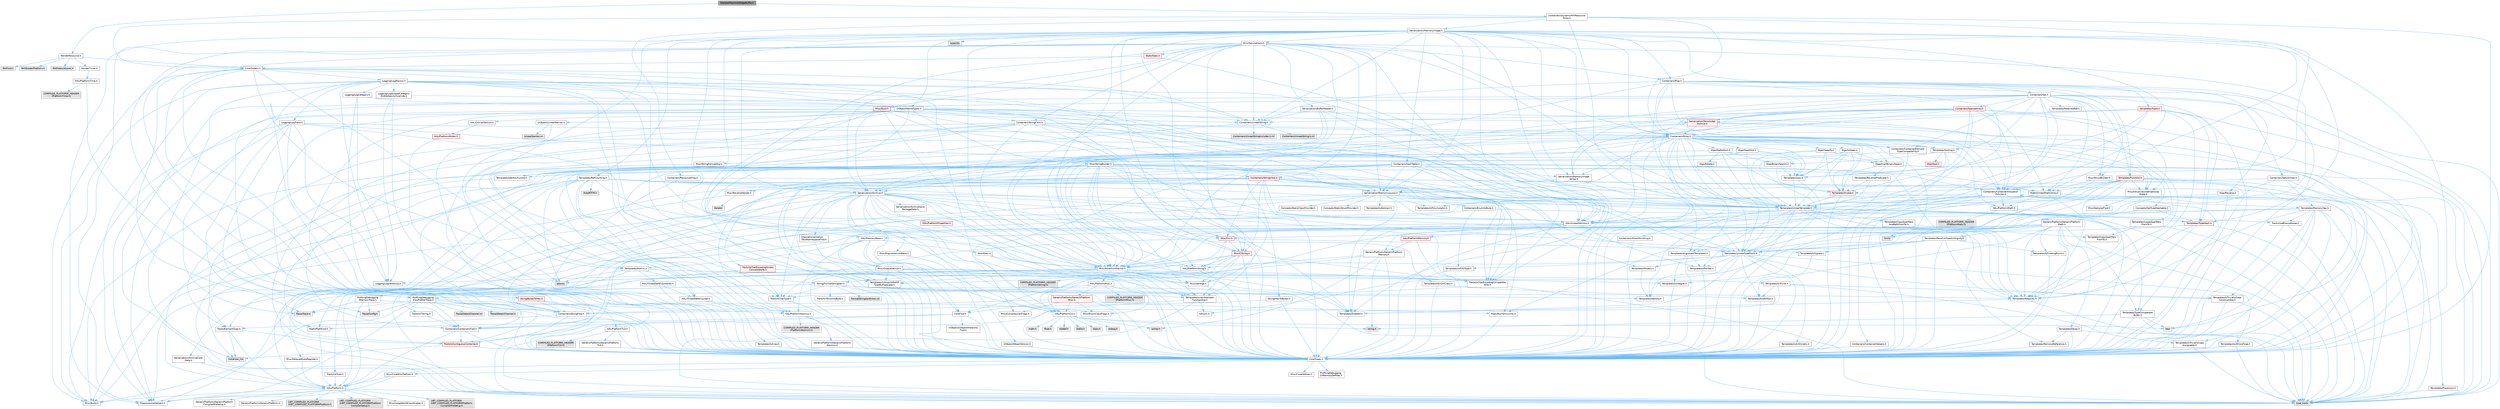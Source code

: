 digraph "SkeletalMeshHalfEdgeBuffer.h"
{
 // INTERACTIVE_SVG=YES
 // LATEX_PDF_SIZE
  bgcolor="transparent";
  edge [fontname=Helvetica,fontsize=10,labelfontname=Helvetica,labelfontsize=10];
  node [fontname=Helvetica,fontsize=10,shape=box,height=0.2,width=0.4];
  Node1 [id="Node000001",label="SkeletalMeshHalfEdgeBuffer.h",height=0.2,width=0.4,color="gray40", fillcolor="grey60", style="filled", fontcolor="black",tooltip=" "];
  Node1 -> Node2 [id="edge1_Node000001_Node000002",color="steelblue1",style="solid",tooltip=" "];
  Node2 [id="Node000002",label="RenderResource.h",height=0.2,width=0.4,color="grey40", fillcolor="white", style="filled",URL="$d1/ddb/RenderResource_8h.html",tooltip=" "];
  Node2 -> Node3 [id="edge2_Node000002_Node000003",color="steelblue1",style="solid",tooltip=" "];
  Node3 [id="Node000003",label="RHIFwd.h",height=0.2,width=0.4,color="grey60", fillcolor="#E0E0E0", style="filled",tooltip=" "];
  Node2 -> Node4 [id="edge3_Node000002_Node000004",color="steelblue1",style="solid",tooltip=" "];
  Node4 [id="Node000004",label="RHIShaderPlatform.h",height=0.2,width=0.4,color="grey60", fillcolor="#E0E0E0", style="filled",tooltip=" "];
  Node2 -> Node5 [id="edge4_Node000002_Node000005",color="steelblue1",style="solid",tooltip=" "];
  Node5 [id="Node000005",label="RHIFeatureLevel.h",height=0.2,width=0.4,color="grey60", fillcolor="#E0E0E0", style="filled",tooltip=" "];
  Node2 -> Node6 [id="edge5_Node000002_Node000006",color="steelblue1",style="solid",tooltip=" "];
  Node6 [id="Node000006",label="RenderTimer.h",height=0.2,width=0.4,color="grey40", fillcolor="white", style="filled",URL="$d8/dba/RenderTimer_8h.html",tooltip=" "];
  Node6 -> Node7 [id="edge6_Node000006_Node000007",color="steelblue1",style="solid",tooltip=" "];
  Node7 [id="Node000007",label="HAL/PlatformTime.h",height=0.2,width=0.4,color="grey40", fillcolor="white", style="filled",URL="$de/d9f/PlatformTime_8h.html",tooltip=" "];
  Node7 -> Node8 [id="edge7_Node000007_Node000008",color="steelblue1",style="solid",tooltip=" "];
  Node8 [id="Node000008",label="CoreTypes.h",height=0.2,width=0.4,color="grey40", fillcolor="white", style="filled",URL="$dc/dec/CoreTypes_8h.html",tooltip=" "];
  Node8 -> Node9 [id="edge8_Node000008_Node000009",color="steelblue1",style="solid",tooltip=" "];
  Node9 [id="Node000009",label="HAL/Platform.h",height=0.2,width=0.4,color="grey40", fillcolor="white", style="filled",URL="$d9/dd0/Platform_8h.html",tooltip=" "];
  Node9 -> Node10 [id="edge9_Node000009_Node000010",color="steelblue1",style="solid",tooltip=" "];
  Node10 [id="Node000010",label="Misc/Build.h",height=0.2,width=0.4,color="grey40", fillcolor="white", style="filled",URL="$d3/dbb/Build_8h.html",tooltip=" "];
  Node9 -> Node11 [id="edge10_Node000009_Node000011",color="steelblue1",style="solid",tooltip=" "];
  Node11 [id="Node000011",label="Misc/LargeWorldCoordinates.h",height=0.2,width=0.4,color="grey40", fillcolor="white", style="filled",URL="$d2/dcb/LargeWorldCoordinates_8h.html",tooltip=" "];
  Node9 -> Node12 [id="edge11_Node000009_Node000012",color="steelblue1",style="solid",tooltip=" "];
  Node12 [id="Node000012",label="type_traits",height=0.2,width=0.4,color="grey60", fillcolor="#E0E0E0", style="filled",tooltip=" "];
  Node9 -> Node13 [id="edge12_Node000009_Node000013",color="steelblue1",style="solid",tooltip=" "];
  Node13 [id="Node000013",label="PreprocessorHelpers.h",height=0.2,width=0.4,color="grey40", fillcolor="white", style="filled",URL="$db/ddb/PreprocessorHelpers_8h.html",tooltip=" "];
  Node9 -> Node14 [id="edge13_Node000009_Node000014",color="steelblue1",style="solid",tooltip=" "];
  Node14 [id="Node000014",label="UBT_COMPILED_PLATFORM\l/UBT_COMPILED_PLATFORMPlatform\lCompilerPreSetup.h",height=0.2,width=0.4,color="grey60", fillcolor="#E0E0E0", style="filled",tooltip=" "];
  Node9 -> Node15 [id="edge14_Node000009_Node000015",color="steelblue1",style="solid",tooltip=" "];
  Node15 [id="Node000015",label="GenericPlatform/GenericPlatform\lCompilerPreSetup.h",height=0.2,width=0.4,color="grey40", fillcolor="white", style="filled",URL="$d9/dc8/GenericPlatformCompilerPreSetup_8h.html",tooltip=" "];
  Node9 -> Node16 [id="edge15_Node000009_Node000016",color="steelblue1",style="solid",tooltip=" "];
  Node16 [id="Node000016",label="GenericPlatform/GenericPlatform.h",height=0.2,width=0.4,color="grey40", fillcolor="white", style="filled",URL="$d6/d84/GenericPlatform_8h.html",tooltip=" "];
  Node9 -> Node17 [id="edge16_Node000009_Node000017",color="steelblue1",style="solid",tooltip=" "];
  Node17 [id="Node000017",label="UBT_COMPILED_PLATFORM\l/UBT_COMPILED_PLATFORMPlatform.h",height=0.2,width=0.4,color="grey60", fillcolor="#E0E0E0", style="filled",tooltip=" "];
  Node9 -> Node18 [id="edge17_Node000009_Node000018",color="steelblue1",style="solid",tooltip=" "];
  Node18 [id="Node000018",label="UBT_COMPILED_PLATFORM\l/UBT_COMPILED_PLATFORMPlatform\lCompilerSetup.h",height=0.2,width=0.4,color="grey60", fillcolor="#E0E0E0", style="filled",tooltip=" "];
  Node8 -> Node19 [id="edge18_Node000008_Node000019",color="steelblue1",style="solid",tooltip=" "];
  Node19 [id="Node000019",label="ProfilingDebugging\l/UMemoryDefines.h",height=0.2,width=0.4,color="grey40", fillcolor="white", style="filled",URL="$d2/da2/UMemoryDefines_8h.html",tooltip=" "];
  Node8 -> Node20 [id="edge19_Node000008_Node000020",color="steelblue1",style="solid",tooltip=" "];
  Node20 [id="Node000020",label="Misc/CoreMiscDefines.h",height=0.2,width=0.4,color="grey40", fillcolor="white", style="filled",URL="$da/d38/CoreMiscDefines_8h.html",tooltip=" "];
  Node20 -> Node9 [id="edge20_Node000020_Node000009",color="steelblue1",style="solid",tooltip=" "];
  Node20 -> Node13 [id="edge21_Node000020_Node000013",color="steelblue1",style="solid",tooltip=" "];
  Node8 -> Node21 [id="edge22_Node000008_Node000021",color="steelblue1",style="solid",tooltip=" "];
  Node21 [id="Node000021",label="Misc/CoreDefines.h",height=0.2,width=0.4,color="grey40", fillcolor="white", style="filled",URL="$d3/dd2/CoreDefines_8h.html",tooltip=" "];
  Node7 -> Node22 [id="edge23_Node000007_Node000022",color="steelblue1",style="solid",tooltip=" "];
  Node22 [id="Node000022",label="COMPILED_PLATFORM_HEADER\l(PlatformTime.h)",height=0.2,width=0.4,color="grey60", fillcolor="#E0E0E0", style="filled",tooltip=" "];
  Node2 -> Node23 [id="edge24_Node000002_Node000023",color="steelblue1",style="solid",tooltip=" "];
  Node23 [id="Node000023",label="CoreGlobals.h",height=0.2,width=0.4,color="grey40", fillcolor="white", style="filled",URL="$d5/d8c/CoreGlobals_8h.html",tooltip=" "];
  Node23 -> Node24 [id="edge25_Node000023_Node000024",color="steelblue1",style="solid",tooltip=" "];
  Node24 [id="Node000024",label="Containers/UnrealString.h",height=0.2,width=0.4,color="grey40", fillcolor="white", style="filled",URL="$d5/dba/UnrealString_8h.html",tooltip=" "];
  Node24 -> Node25 [id="edge26_Node000024_Node000025",color="steelblue1",style="solid",tooltip=" "];
  Node25 [id="Node000025",label="Containers/UnrealStringIncludes.h.inl",height=0.2,width=0.4,color="grey60", fillcolor="#E0E0E0", style="filled",tooltip=" "];
  Node24 -> Node26 [id="edge27_Node000024_Node000026",color="steelblue1",style="solid",tooltip=" "];
  Node26 [id="Node000026",label="Containers/UnrealString.h.inl",height=0.2,width=0.4,color="grey60", fillcolor="#E0E0E0", style="filled",tooltip=" "];
  Node24 -> Node27 [id="edge28_Node000024_Node000027",color="steelblue1",style="solid",tooltip=" "];
  Node27 [id="Node000027",label="Misc/StringFormatArg.h",height=0.2,width=0.4,color="grey40", fillcolor="white", style="filled",URL="$d2/d16/StringFormatArg_8h.html",tooltip=" "];
  Node27 -> Node28 [id="edge29_Node000027_Node000028",color="steelblue1",style="solid",tooltip=" "];
  Node28 [id="Node000028",label="Containers/ContainersFwd.h",height=0.2,width=0.4,color="grey40", fillcolor="white", style="filled",URL="$d4/d0a/ContainersFwd_8h.html",tooltip=" "];
  Node28 -> Node9 [id="edge30_Node000028_Node000009",color="steelblue1",style="solid",tooltip=" "];
  Node28 -> Node8 [id="edge31_Node000028_Node000008",color="steelblue1",style="solid",tooltip=" "];
  Node28 -> Node29 [id="edge32_Node000028_Node000029",color="steelblue1",style="solid",tooltip=" "];
  Node29 [id="Node000029",label="Traits/IsContiguousContainer.h",height=0.2,width=0.4,color="red", fillcolor="#FFF0F0", style="filled",URL="$d5/d3c/IsContiguousContainer_8h.html",tooltip=" "];
  Node29 -> Node8 [id="edge33_Node000029_Node000008",color="steelblue1",style="solid",tooltip=" "];
  Node29 -> Node31 [id="edge34_Node000029_Node000031",color="steelblue1",style="solid",tooltip=" "];
  Node31 [id="Node000031",label="initializer_list",height=0.2,width=0.4,color="grey60", fillcolor="#E0E0E0", style="filled",tooltip=" "];
  Node23 -> Node8 [id="edge35_Node000023_Node000008",color="steelblue1",style="solid",tooltip=" "];
  Node23 -> Node32 [id="edge36_Node000023_Node000032",color="steelblue1",style="solid",tooltip=" "];
  Node32 [id="Node000032",label="HAL/PlatformTLS.h",height=0.2,width=0.4,color="grey40", fillcolor="white", style="filled",URL="$d0/def/PlatformTLS_8h.html",tooltip=" "];
  Node32 -> Node8 [id="edge37_Node000032_Node000008",color="steelblue1",style="solid",tooltip=" "];
  Node32 -> Node33 [id="edge38_Node000032_Node000033",color="steelblue1",style="solid",tooltip=" "];
  Node33 [id="Node000033",label="GenericPlatform/GenericPlatform\lTLS.h",height=0.2,width=0.4,color="grey40", fillcolor="white", style="filled",URL="$d3/d3c/GenericPlatformTLS_8h.html",tooltip=" "];
  Node33 -> Node8 [id="edge39_Node000033_Node000008",color="steelblue1",style="solid",tooltip=" "];
  Node32 -> Node34 [id="edge40_Node000032_Node000034",color="steelblue1",style="solid",tooltip=" "];
  Node34 [id="Node000034",label="COMPILED_PLATFORM_HEADER\l(PlatformTLS.h)",height=0.2,width=0.4,color="grey60", fillcolor="#E0E0E0", style="filled",tooltip=" "];
  Node23 -> Node35 [id="edge41_Node000023_Node000035",color="steelblue1",style="solid",tooltip=" "];
  Node35 [id="Node000035",label="Logging/LogMacros.h",height=0.2,width=0.4,color="grey40", fillcolor="white", style="filled",URL="$d0/d16/LogMacros_8h.html",tooltip=" "];
  Node35 -> Node24 [id="edge42_Node000035_Node000024",color="steelblue1",style="solid",tooltip=" "];
  Node35 -> Node8 [id="edge43_Node000035_Node000008",color="steelblue1",style="solid",tooltip=" "];
  Node35 -> Node13 [id="edge44_Node000035_Node000013",color="steelblue1",style="solid",tooltip=" "];
  Node35 -> Node36 [id="edge45_Node000035_Node000036",color="steelblue1",style="solid",tooltip=" "];
  Node36 [id="Node000036",label="Logging/LogCategory.h",height=0.2,width=0.4,color="grey40", fillcolor="white", style="filled",URL="$d9/d36/LogCategory_8h.html",tooltip=" "];
  Node36 -> Node8 [id="edge46_Node000036_Node000008",color="steelblue1",style="solid",tooltip=" "];
  Node36 -> Node37 [id="edge47_Node000036_Node000037",color="steelblue1",style="solid",tooltip=" "];
  Node37 [id="Node000037",label="Logging/LogVerbosity.h",height=0.2,width=0.4,color="grey40", fillcolor="white", style="filled",URL="$d2/d8f/LogVerbosity_8h.html",tooltip=" "];
  Node37 -> Node8 [id="edge48_Node000037_Node000008",color="steelblue1",style="solid",tooltip=" "];
  Node36 -> Node38 [id="edge49_Node000036_Node000038",color="steelblue1",style="solid",tooltip=" "];
  Node38 [id="Node000038",label="UObject/NameTypes.h",height=0.2,width=0.4,color="grey40", fillcolor="white", style="filled",URL="$d6/d35/NameTypes_8h.html",tooltip=" "];
  Node38 -> Node8 [id="edge50_Node000038_Node000008",color="steelblue1",style="solid",tooltip=" "];
  Node38 -> Node39 [id="edge51_Node000038_Node000039",color="steelblue1",style="solid",tooltip=" "];
  Node39 [id="Node000039",label="Misc/AssertionMacros.h",height=0.2,width=0.4,color="grey40", fillcolor="white", style="filled",URL="$d0/dfa/AssertionMacros_8h.html",tooltip=" "];
  Node39 -> Node8 [id="edge52_Node000039_Node000008",color="steelblue1",style="solid",tooltip=" "];
  Node39 -> Node9 [id="edge53_Node000039_Node000009",color="steelblue1",style="solid",tooltip=" "];
  Node39 -> Node40 [id="edge54_Node000039_Node000040",color="steelblue1",style="solid",tooltip=" "];
  Node40 [id="Node000040",label="HAL/PlatformMisc.h",height=0.2,width=0.4,color="grey40", fillcolor="white", style="filled",URL="$d0/df5/PlatformMisc_8h.html",tooltip=" "];
  Node40 -> Node8 [id="edge55_Node000040_Node000008",color="steelblue1",style="solid",tooltip=" "];
  Node40 -> Node41 [id="edge56_Node000040_Node000041",color="steelblue1",style="solid",tooltip=" "];
  Node41 [id="Node000041",label="GenericPlatform/GenericPlatform\lMisc.h",height=0.2,width=0.4,color="red", fillcolor="#FFF0F0", style="filled",URL="$db/d9a/GenericPlatformMisc_8h.html",tooltip=" "];
  Node41 -> Node42 [id="edge57_Node000041_Node000042",color="steelblue1",style="solid",tooltip=" "];
  Node42 [id="Node000042",label="Containers/StringFwd.h",height=0.2,width=0.4,color="grey40", fillcolor="white", style="filled",URL="$df/d37/StringFwd_8h.html",tooltip=" "];
  Node42 -> Node8 [id="edge58_Node000042_Node000008",color="steelblue1",style="solid",tooltip=" "];
  Node42 -> Node43 [id="edge59_Node000042_Node000043",color="steelblue1",style="solid",tooltip=" "];
  Node43 [id="Node000043",label="Traits/ElementType.h",height=0.2,width=0.4,color="grey40", fillcolor="white", style="filled",URL="$d5/d4f/ElementType_8h.html",tooltip=" "];
  Node43 -> Node9 [id="edge60_Node000043_Node000009",color="steelblue1",style="solid",tooltip=" "];
  Node43 -> Node31 [id="edge61_Node000043_Node000031",color="steelblue1",style="solid",tooltip=" "];
  Node43 -> Node12 [id="edge62_Node000043_Node000012",color="steelblue1",style="solid",tooltip=" "];
  Node42 -> Node29 [id="edge63_Node000042_Node000029",color="steelblue1",style="solid",tooltip=" "];
  Node41 -> Node44 [id="edge64_Node000041_Node000044",color="steelblue1",style="solid",tooltip=" "];
  Node44 [id="Node000044",label="CoreFwd.h",height=0.2,width=0.4,color="grey40", fillcolor="white", style="filled",URL="$d1/d1e/CoreFwd_8h.html",tooltip=" "];
  Node44 -> Node8 [id="edge65_Node000044_Node000008",color="steelblue1",style="solid",tooltip=" "];
  Node44 -> Node28 [id="edge66_Node000044_Node000028",color="steelblue1",style="solid",tooltip=" "];
  Node44 -> Node45 [id="edge67_Node000044_Node000045",color="steelblue1",style="solid",tooltip=" "];
  Node45 [id="Node000045",label="Math/MathFwd.h",height=0.2,width=0.4,color="grey40", fillcolor="white", style="filled",URL="$d2/d10/MathFwd_8h.html",tooltip=" "];
  Node45 -> Node9 [id="edge68_Node000045_Node000009",color="steelblue1",style="solid",tooltip=" "];
  Node44 -> Node46 [id="edge69_Node000044_Node000046",color="steelblue1",style="solid",tooltip=" "];
  Node46 [id="Node000046",label="UObject/UObjectHierarchy\lFwd.h",height=0.2,width=0.4,color="grey40", fillcolor="white", style="filled",URL="$d3/d13/UObjectHierarchyFwd_8h.html",tooltip=" "];
  Node41 -> Node8 [id="edge70_Node000041_Node000008",color="steelblue1",style="solid",tooltip=" "];
  Node41 -> Node48 [id="edge71_Node000041_Node000048",color="steelblue1",style="solid",tooltip=" "];
  Node48 [id="Node000048",label="HAL/PlatformCrt.h",height=0.2,width=0.4,color="grey40", fillcolor="white", style="filled",URL="$d8/d75/PlatformCrt_8h.html",tooltip=" "];
  Node48 -> Node49 [id="edge72_Node000048_Node000049",color="steelblue1",style="solid",tooltip=" "];
  Node49 [id="Node000049",label="new",height=0.2,width=0.4,color="grey60", fillcolor="#E0E0E0", style="filled",tooltip=" "];
  Node48 -> Node50 [id="edge73_Node000048_Node000050",color="steelblue1",style="solid",tooltip=" "];
  Node50 [id="Node000050",label="wchar.h",height=0.2,width=0.4,color="grey60", fillcolor="#E0E0E0", style="filled",tooltip=" "];
  Node48 -> Node51 [id="edge74_Node000048_Node000051",color="steelblue1",style="solid",tooltip=" "];
  Node51 [id="Node000051",label="stddef.h",height=0.2,width=0.4,color="grey60", fillcolor="#E0E0E0", style="filled",tooltip=" "];
  Node48 -> Node52 [id="edge75_Node000048_Node000052",color="steelblue1",style="solid",tooltip=" "];
  Node52 [id="Node000052",label="stdlib.h",height=0.2,width=0.4,color="grey60", fillcolor="#E0E0E0", style="filled",tooltip=" "];
  Node48 -> Node53 [id="edge76_Node000048_Node000053",color="steelblue1",style="solid",tooltip=" "];
  Node53 [id="Node000053",label="stdio.h",height=0.2,width=0.4,color="grey60", fillcolor="#E0E0E0", style="filled",tooltip=" "];
  Node48 -> Node54 [id="edge77_Node000048_Node000054",color="steelblue1",style="solid",tooltip=" "];
  Node54 [id="Node000054",label="stdarg.h",height=0.2,width=0.4,color="grey60", fillcolor="#E0E0E0", style="filled",tooltip=" "];
  Node48 -> Node55 [id="edge78_Node000048_Node000055",color="steelblue1",style="solid",tooltip=" "];
  Node55 [id="Node000055",label="math.h",height=0.2,width=0.4,color="grey60", fillcolor="#E0E0E0", style="filled",tooltip=" "];
  Node48 -> Node56 [id="edge79_Node000048_Node000056",color="steelblue1",style="solid",tooltip=" "];
  Node56 [id="Node000056",label="float.h",height=0.2,width=0.4,color="grey60", fillcolor="#E0E0E0", style="filled",tooltip=" "];
  Node48 -> Node57 [id="edge80_Node000048_Node000057",color="steelblue1",style="solid",tooltip=" "];
  Node57 [id="Node000057",label="string.h",height=0.2,width=0.4,color="grey60", fillcolor="#E0E0E0", style="filled",tooltip=" "];
  Node41 -> Node58 [id="edge81_Node000041_Node000058",color="steelblue1",style="solid",tooltip=" "];
  Node58 [id="Node000058",label="Math/NumericLimits.h",height=0.2,width=0.4,color="grey40", fillcolor="white", style="filled",URL="$df/d1b/NumericLimits_8h.html",tooltip=" "];
  Node58 -> Node8 [id="edge82_Node000058_Node000008",color="steelblue1",style="solid",tooltip=" "];
  Node41 -> Node59 [id="edge83_Node000041_Node000059",color="steelblue1",style="solid",tooltip=" "];
  Node59 [id="Node000059",label="Misc/CompressionFlags.h",height=0.2,width=0.4,color="grey40", fillcolor="white", style="filled",URL="$d9/d76/CompressionFlags_8h.html",tooltip=" "];
  Node41 -> Node60 [id="edge84_Node000041_Node000060",color="steelblue1",style="solid",tooltip=" "];
  Node60 [id="Node000060",label="Misc/EnumClassFlags.h",height=0.2,width=0.4,color="grey40", fillcolor="white", style="filled",URL="$d8/de7/EnumClassFlags_8h.html",tooltip=" "];
  Node40 -> Node63 [id="edge85_Node000040_Node000063",color="steelblue1",style="solid",tooltip=" "];
  Node63 [id="Node000063",label="COMPILED_PLATFORM_HEADER\l(PlatformMisc.h)",height=0.2,width=0.4,color="grey60", fillcolor="#E0E0E0", style="filled",tooltip=" "];
  Node40 -> Node64 [id="edge86_Node000040_Node000064",color="steelblue1",style="solid",tooltip=" "];
  Node64 [id="Node000064",label="ProfilingDebugging\l/CpuProfilerTrace.h",height=0.2,width=0.4,color="grey40", fillcolor="white", style="filled",URL="$da/dcb/CpuProfilerTrace_8h.html",tooltip=" "];
  Node64 -> Node8 [id="edge87_Node000064_Node000008",color="steelblue1",style="solid",tooltip=" "];
  Node64 -> Node28 [id="edge88_Node000064_Node000028",color="steelblue1",style="solid",tooltip=" "];
  Node64 -> Node65 [id="edge89_Node000064_Node000065",color="steelblue1",style="solid",tooltip=" "];
  Node65 [id="Node000065",label="HAL/PlatformAtomics.h",height=0.2,width=0.4,color="grey40", fillcolor="white", style="filled",URL="$d3/d36/PlatformAtomics_8h.html",tooltip=" "];
  Node65 -> Node8 [id="edge90_Node000065_Node000008",color="steelblue1",style="solid",tooltip=" "];
  Node65 -> Node66 [id="edge91_Node000065_Node000066",color="steelblue1",style="solid",tooltip=" "];
  Node66 [id="Node000066",label="GenericPlatform/GenericPlatform\lAtomics.h",height=0.2,width=0.4,color="grey40", fillcolor="white", style="filled",URL="$da/d72/GenericPlatformAtomics_8h.html",tooltip=" "];
  Node66 -> Node8 [id="edge92_Node000066_Node000008",color="steelblue1",style="solid",tooltip=" "];
  Node65 -> Node67 [id="edge93_Node000065_Node000067",color="steelblue1",style="solid",tooltip=" "];
  Node67 [id="Node000067",label="COMPILED_PLATFORM_HEADER\l(PlatformAtomics.h)",height=0.2,width=0.4,color="grey60", fillcolor="#E0E0E0", style="filled",tooltip=" "];
  Node64 -> Node13 [id="edge94_Node000064_Node000013",color="steelblue1",style="solid",tooltip=" "];
  Node64 -> Node10 [id="edge95_Node000064_Node000010",color="steelblue1",style="solid",tooltip=" "];
  Node64 -> Node68 [id="edge96_Node000064_Node000068",color="steelblue1",style="solid",tooltip=" "];
  Node68 [id="Node000068",label="Trace/Config.h",height=0.2,width=0.4,color="grey60", fillcolor="#E0E0E0", style="filled",tooltip=" "];
  Node64 -> Node69 [id="edge97_Node000064_Node000069",color="steelblue1",style="solid",tooltip=" "];
  Node69 [id="Node000069",label="Trace/Detail/Channel.h",height=0.2,width=0.4,color="grey60", fillcolor="#E0E0E0", style="filled",tooltip=" "];
  Node64 -> Node70 [id="edge98_Node000064_Node000070",color="steelblue1",style="solid",tooltip=" "];
  Node70 [id="Node000070",label="Trace/Detail/Channel.inl",height=0.2,width=0.4,color="grey60", fillcolor="#E0E0E0", style="filled",tooltip=" "];
  Node64 -> Node71 [id="edge99_Node000064_Node000071",color="steelblue1",style="solid",tooltip=" "];
  Node71 [id="Node000071",label="Trace/Trace.h",height=0.2,width=0.4,color="grey60", fillcolor="#E0E0E0", style="filled",tooltip=" "];
  Node39 -> Node13 [id="edge100_Node000039_Node000013",color="steelblue1",style="solid",tooltip=" "];
  Node39 -> Node72 [id="edge101_Node000039_Node000072",color="steelblue1",style="solid",tooltip=" "];
  Node72 [id="Node000072",label="Templates/EnableIf.h",height=0.2,width=0.4,color="grey40", fillcolor="white", style="filled",URL="$d7/d60/EnableIf_8h.html",tooltip=" "];
  Node72 -> Node8 [id="edge102_Node000072_Node000008",color="steelblue1",style="solid",tooltip=" "];
  Node39 -> Node73 [id="edge103_Node000039_Node000073",color="steelblue1",style="solid",tooltip=" "];
  Node73 [id="Node000073",label="Templates/IsArrayOrRefOf\lTypeByPredicate.h",height=0.2,width=0.4,color="grey40", fillcolor="white", style="filled",URL="$d6/da1/IsArrayOrRefOfTypeByPredicate_8h.html",tooltip=" "];
  Node73 -> Node8 [id="edge104_Node000073_Node000008",color="steelblue1",style="solid",tooltip=" "];
  Node39 -> Node74 [id="edge105_Node000039_Node000074",color="steelblue1",style="solid",tooltip=" "];
  Node74 [id="Node000074",label="Templates/IsValidVariadic\lFunctionArg.h",height=0.2,width=0.4,color="grey40", fillcolor="white", style="filled",URL="$d0/dc8/IsValidVariadicFunctionArg_8h.html",tooltip=" "];
  Node74 -> Node8 [id="edge106_Node000074_Node000008",color="steelblue1",style="solid",tooltip=" "];
  Node74 -> Node75 [id="edge107_Node000074_Node000075",color="steelblue1",style="solid",tooltip=" "];
  Node75 [id="Node000075",label="IsEnum.h",height=0.2,width=0.4,color="grey40", fillcolor="white", style="filled",URL="$d4/de5/IsEnum_8h.html",tooltip=" "];
  Node74 -> Node12 [id="edge108_Node000074_Node000012",color="steelblue1",style="solid",tooltip=" "];
  Node39 -> Node76 [id="edge109_Node000039_Node000076",color="steelblue1",style="solid",tooltip=" "];
  Node76 [id="Node000076",label="Traits/IsCharEncodingCompatible\lWith.h",height=0.2,width=0.4,color="grey40", fillcolor="white", style="filled",URL="$df/dd1/IsCharEncodingCompatibleWith_8h.html",tooltip=" "];
  Node76 -> Node12 [id="edge110_Node000076_Node000012",color="steelblue1",style="solid",tooltip=" "];
  Node76 -> Node77 [id="edge111_Node000076_Node000077",color="steelblue1",style="solid",tooltip=" "];
  Node77 [id="Node000077",label="Traits/IsCharType.h",height=0.2,width=0.4,color="grey40", fillcolor="white", style="filled",URL="$db/d51/IsCharType_8h.html",tooltip=" "];
  Node77 -> Node8 [id="edge112_Node000077_Node000008",color="steelblue1",style="solid",tooltip=" "];
  Node39 -> Node78 [id="edge113_Node000039_Node000078",color="steelblue1",style="solid",tooltip=" "];
  Node78 [id="Node000078",label="Misc/VarArgs.h",height=0.2,width=0.4,color="grey40", fillcolor="white", style="filled",URL="$d5/d6f/VarArgs_8h.html",tooltip=" "];
  Node78 -> Node8 [id="edge114_Node000078_Node000008",color="steelblue1",style="solid",tooltip=" "];
  Node39 -> Node79 [id="edge115_Node000039_Node000079",color="steelblue1",style="solid",tooltip=" "];
  Node79 [id="Node000079",label="String/FormatStringSan.h",height=0.2,width=0.4,color="grey40", fillcolor="white", style="filled",URL="$d3/d8b/FormatStringSan_8h.html",tooltip=" "];
  Node79 -> Node12 [id="edge116_Node000079_Node000012",color="steelblue1",style="solid",tooltip=" "];
  Node79 -> Node8 [id="edge117_Node000079_Node000008",color="steelblue1",style="solid",tooltip=" "];
  Node79 -> Node80 [id="edge118_Node000079_Node000080",color="steelblue1",style="solid",tooltip=" "];
  Node80 [id="Node000080",label="Templates/Requires.h",height=0.2,width=0.4,color="grey40", fillcolor="white", style="filled",URL="$dc/d96/Requires_8h.html",tooltip=" "];
  Node80 -> Node72 [id="edge119_Node000080_Node000072",color="steelblue1",style="solid",tooltip=" "];
  Node80 -> Node12 [id="edge120_Node000080_Node000012",color="steelblue1",style="solid",tooltip=" "];
  Node79 -> Node81 [id="edge121_Node000079_Node000081",color="steelblue1",style="solid",tooltip=" "];
  Node81 [id="Node000081",label="Templates/Identity.h",height=0.2,width=0.4,color="grey40", fillcolor="white", style="filled",URL="$d0/dd5/Identity_8h.html",tooltip=" "];
  Node79 -> Node74 [id="edge122_Node000079_Node000074",color="steelblue1",style="solid",tooltip=" "];
  Node79 -> Node77 [id="edge123_Node000079_Node000077",color="steelblue1",style="solid",tooltip=" "];
  Node79 -> Node82 [id="edge124_Node000079_Node000082",color="steelblue1",style="solid",tooltip=" "];
  Node82 [id="Node000082",label="Traits/IsTEnumAsByte.h",height=0.2,width=0.4,color="grey40", fillcolor="white", style="filled",URL="$d1/de6/IsTEnumAsByte_8h.html",tooltip=" "];
  Node79 -> Node83 [id="edge125_Node000079_Node000083",color="steelblue1",style="solid",tooltip=" "];
  Node83 [id="Node000083",label="Traits/IsTString.h",height=0.2,width=0.4,color="grey40", fillcolor="white", style="filled",URL="$d0/df8/IsTString_8h.html",tooltip=" "];
  Node83 -> Node28 [id="edge126_Node000083_Node000028",color="steelblue1",style="solid",tooltip=" "];
  Node79 -> Node28 [id="edge127_Node000079_Node000028",color="steelblue1",style="solid",tooltip=" "];
  Node79 -> Node84 [id="edge128_Node000079_Node000084",color="steelblue1",style="solid",tooltip=" "];
  Node84 [id="Node000084",label="FormatStringSanErrors.inl",height=0.2,width=0.4,color="grey60", fillcolor="#E0E0E0", style="filled",tooltip=" "];
  Node39 -> Node85 [id="edge129_Node000039_Node000085",color="steelblue1",style="solid",tooltip=" "];
  Node85 [id="Node000085",label="atomic",height=0.2,width=0.4,color="grey60", fillcolor="#E0E0E0", style="filled",tooltip=" "];
  Node38 -> Node86 [id="edge130_Node000038_Node000086",color="steelblue1",style="solid",tooltip=" "];
  Node86 [id="Node000086",label="HAL/UnrealMemory.h",height=0.2,width=0.4,color="grey40", fillcolor="white", style="filled",URL="$d9/d96/UnrealMemory_8h.html",tooltip=" "];
  Node86 -> Node8 [id="edge131_Node000086_Node000008",color="steelblue1",style="solid",tooltip=" "];
  Node86 -> Node87 [id="edge132_Node000086_Node000087",color="steelblue1",style="solid",tooltip=" "];
  Node87 [id="Node000087",label="GenericPlatform/GenericPlatform\lMemory.h",height=0.2,width=0.4,color="grey40", fillcolor="white", style="filled",URL="$dd/d22/GenericPlatformMemory_8h.html",tooltip=" "];
  Node87 -> Node44 [id="edge133_Node000087_Node000044",color="steelblue1",style="solid",tooltip=" "];
  Node87 -> Node8 [id="edge134_Node000087_Node000008",color="steelblue1",style="solid",tooltip=" "];
  Node87 -> Node88 [id="edge135_Node000087_Node000088",color="steelblue1",style="solid",tooltip=" "];
  Node88 [id="Node000088",label="HAL/PlatformString.h",height=0.2,width=0.4,color="grey40", fillcolor="white", style="filled",URL="$db/db5/PlatformString_8h.html",tooltip=" "];
  Node88 -> Node8 [id="edge136_Node000088_Node000008",color="steelblue1",style="solid",tooltip=" "];
  Node88 -> Node89 [id="edge137_Node000088_Node000089",color="steelblue1",style="solid",tooltip=" "];
  Node89 [id="Node000089",label="COMPILED_PLATFORM_HEADER\l(PlatformString.h)",height=0.2,width=0.4,color="grey60", fillcolor="#E0E0E0", style="filled",tooltip=" "];
  Node87 -> Node57 [id="edge138_Node000087_Node000057",color="steelblue1",style="solid",tooltip=" "];
  Node87 -> Node50 [id="edge139_Node000087_Node000050",color="steelblue1",style="solid",tooltip=" "];
  Node86 -> Node90 [id="edge140_Node000086_Node000090",color="steelblue1",style="solid",tooltip=" "];
  Node90 [id="Node000090",label="HAL/MemoryBase.h",height=0.2,width=0.4,color="grey40", fillcolor="white", style="filled",URL="$d6/d9f/MemoryBase_8h.html",tooltip=" "];
  Node90 -> Node8 [id="edge141_Node000090_Node000008",color="steelblue1",style="solid",tooltip=" "];
  Node90 -> Node65 [id="edge142_Node000090_Node000065",color="steelblue1",style="solid",tooltip=" "];
  Node90 -> Node48 [id="edge143_Node000090_Node000048",color="steelblue1",style="solid",tooltip=" "];
  Node90 -> Node91 [id="edge144_Node000090_Node000091",color="steelblue1",style="solid",tooltip=" "];
  Node91 [id="Node000091",label="Misc/Exec.h",height=0.2,width=0.4,color="grey40", fillcolor="white", style="filled",URL="$de/ddb/Exec_8h.html",tooltip=" "];
  Node91 -> Node8 [id="edge145_Node000091_Node000008",color="steelblue1",style="solid",tooltip=" "];
  Node91 -> Node39 [id="edge146_Node000091_Node000039",color="steelblue1",style="solid",tooltip=" "];
  Node90 -> Node92 [id="edge147_Node000090_Node000092",color="steelblue1",style="solid",tooltip=" "];
  Node92 [id="Node000092",label="Misc/OutputDevice.h",height=0.2,width=0.4,color="grey40", fillcolor="white", style="filled",URL="$d7/d32/OutputDevice_8h.html",tooltip=" "];
  Node92 -> Node44 [id="edge148_Node000092_Node000044",color="steelblue1",style="solid",tooltip=" "];
  Node92 -> Node8 [id="edge149_Node000092_Node000008",color="steelblue1",style="solid",tooltip=" "];
  Node92 -> Node37 [id="edge150_Node000092_Node000037",color="steelblue1",style="solid",tooltip=" "];
  Node92 -> Node78 [id="edge151_Node000092_Node000078",color="steelblue1",style="solid",tooltip=" "];
  Node92 -> Node73 [id="edge152_Node000092_Node000073",color="steelblue1",style="solid",tooltip=" "];
  Node92 -> Node74 [id="edge153_Node000092_Node000074",color="steelblue1",style="solid",tooltip=" "];
  Node92 -> Node76 [id="edge154_Node000092_Node000076",color="steelblue1",style="solid",tooltip=" "];
  Node90 -> Node93 [id="edge155_Node000090_Node000093",color="steelblue1",style="solid",tooltip=" "];
  Node93 [id="Node000093",label="Templates/Atomic.h",height=0.2,width=0.4,color="grey40", fillcolor="white", style="filled",URL="$d3/d91/Atomic_8h.html",tooltip=" "];
  Node93 -> Node94 [id="edge156_Node000093_Node000094",color="steelblue1",style="solid",tooltip=" "];
  Node94 [id="Node000094",label="HAL/ThreadSafeCounter.h",height=0.2,width=0.4,color="grey40", fillcolor="white", style="filled",URL="$dc/dc9/ThreadSafeCounter_8h.html",tooltip=" "];
  Node94 -> Node8 [id="edge157_Node000094_Node000008",color="steelblue1",style="solid",tooltip=" "];
  Node94 -> Node65 [id="edge158_Node000094_Node000065",color="steelblue1",style="solid",tooltip=" "];
  Node93 -> Node95 [id="edge159_Node000093_Node000095",color="steelblue1",style="solid",tooltip=" "];
  Node95 [id="Node000095",label="HAL/ThreadSafeCounter64.h",height=0.2,width=0.4,color="grey40", fillcolor="white", style="filled",URL="$d0/d12/ThreadSafeCounter64_8h.html",tooltip=" "];
  Node95 -> Node8 [id="edge160_Node000095_Node000008",color="steelblue1",style="solid",tooltip=" "];
  Node95 -> Node94 [id="edge161_Node000095_Node000094",color="steelblue1",style="solid",tooltip=" "];
  Node93 -> Node96 [id="edge162_Node000093_Node000096",color="steelblue1",style="solid",tooltip=" "];
  Node96 [id="Node000096",label="Templates/IsIntegral.h",height=0.2,width=0.4,color="grey40", fillcolor="white", style="filled",URL="$da/d64/IsIntegral_8h.html",tooltip=" "];
  Node96 -> Node8 [id="edge163_Node000096_Node000008",color="steelblue1",style="solid",tooltip=" "];
  Node93 -> Node97 [id="edge164_Node000093_Node000097",color="steelblue1",style="solid",tooltip=" "];
  Node97 [id="Node000097",label="Templates/IsTrivial.h",height=0.2,width=0.4,color="grey40", fillcolor="white", style="filled",URL="$da/d4c/IsTrivial_8h.html",tooltip=" "];
  Node97 -> Node98 [id="edge165_Node000097_Node000098",color="steelblue1",style="solid",tooltip=" "];
  Node98 [id="Node000098",label="Templates/AndOrNot.h",height=0.2,width=0.4,color="grey40", fillcolor="white", style="filled",URL="$db/d0a/AndOrNot_8h.html",tooltip=" "];
  Node98 -> Node8 [id="edge166_Node000098_Node000008",color="steelblue1",style="solid",tooltip=" "];
  Node97 -> Node99 [id="edge167_Node000097_Node000099",color="steelblue1",style="solid",tooltip=" "];
  Node99 [id="Node000099",label="Templates/IsTriviallyCopy\lConstructible.h",height=0.2,width=0.4,color="grey40", fillcolor="white", style="filled",URL="$d3/d78/IsTriviallyCopyConstructible_8h.html",tooltip=" "];
  Node99 -> Node8 [id="edge168_Node000099_Node000008",color="steelblue1",style="solid",tooltip=" "];
  Node99 -> Node12 [id="edge169_Node000099_Node000012",color="steelblue1",style="solid",tooltip=" "];
  Node97 -> Node100 [id="edge170_Node000097_Node000100",color="steelblue1",style="solid",tooltip=" "];
  Node100 [id="Node000100",label="Templates/IsTriviallyCopy\lAssignable.h",height=0.2,width=0.4,color="grey40", fillcolor="white", style="filled",URL="$d2/df2/IsTriviallyCopyAssignable_8h.html",tooltip=" "];
  Node100 -> Node8 [id="edge171_Node000100_Node000008",color="steelblue1",style="solid",tooltip=" "];
  Node100 -> Node12 [id="edge172_Node000100_Node000012",color="steelblue1",style="solid",tooltip=" "];
  Node97 -> Node12 [id="edge173_Node000097_Node000012",color="steelblue1",style="solid",tooltip=" "];
  Node93 -> Node101 [id="edge174_Node000093_Node000101",color="steelblue1",style="solid",tooltip=" "];
  Node101 [id="Node000101",label="Traits/IntType.h",height=0.2,width=0.4,color="grey40", fillcolor="white", style="filled",URL="$d7/deb/IntType_8h.html",tooltip=" "];
  Node101 -> Node9 [id="edge175_Node000101_Node000009",color="steelblue1",style="solid",tooltip=" "];
  Node93 -> Node85 [id="edge176_Node000093_Node000085",color="steelblue1",style="solid",tooltip=" "];
  Node86 -> Node102 [id="edge177_Node000086_Node000102",color="steelblue1",style="solid",tooltip=" "];
  Node102 [id="Node000102",label="HAL/PlatformMemory.h",height=0.2,width=0.4,color="red", fillcolor="#FFF0F0", style="filled",URL="$de/d68/PlatformMemory_8h.html",tooltip=" "];
  Node102 -> Node8 [id="edge178_Node000102_Node000008",color="steelblue1",style="solid",tooltip=" "];
  Node102 -> Node87 [id="edge179_Node000102_Node000087",color="steelblue1",style="solid",tooltip=" "];
  Node86 -> Node104 [id="edge180_Node000086_Node000104",color="steelblue1",style="solid",tooltip=" "];
  Node104 [id="Node000104",label="ProfilingDebugging\l/MemoryTrace.h",height=0.2,width=0.4,color="grey40", fillcolor="white", style="filled",URL="$da/dd7/MemoryTrace_8h.html",tooltip=" "];
  Node104 -> Node9 [id="edge181_Node000104_Node000009",color="steelblue1",style="solid",tooltip=" "];
  Node104 -> Node60 [id="edge182_Node000104_Node000060",color="steelblue1",style="solid",tooltip=" "];
  Node104 -> Node68 [id="edge183_Node000104_Node000068",color="steelblue1",style="solid",tooltip=" "];
  Node104 -> Node71 [id="edge184_Node000104_Node000071",color="steelblue1",style="solid",tooltip=" "];
  Node86 -> Node105 [id="edge185_Node000086_Node000105",color="steelblue1",style="solid",tooltip=" "];
  Node105 [id="Node000105",label="Templates/IsPointer.h",height=0.2,width=0.4,color="grey40", fillcolor="white", style="filled",URL="$d7/d05/IsPointer_8h.html",tooltip=" "];
  Node105 -> Node8 [id="edge186_Node000105_Node000008",color="steelblue1",style="solid",tooltip=" "];
  Node38 -> Node106 [id="edge187_Node000038_Node000106",color="steelblue1",style="solid",tooltip=" "];
  Node106 [id="Node000106",label="Templates/UnrealTypeTraits.h",height=0.2,width=0.4,color="grey40", fillcolor="white", style="filled",URL="$d2/d2d/UnrealTypeTraits_8h.html",tooltip=" "];
  Node106 -> Node8 [id="edge188_Node000106_Node000008",color="steelblue1",style="solid",tooltip=" "];
  Node106 -> Node105 [id="edge189_Node000106_Node000105",color="steelblue1",style="solid",tooltip=" "];
  Node106 -> Node39 [id="edge190_Node000106_Node000039",color="steelblue1",style="solid",tooltip=" "];
  Node106 -> Node98 [id="edge191_Node000106_Node000098",color="steelblue1",style="solid",tooltip=" "];
  Node106 -> Node72 [id="edge192_Node000106_Node000072",color="steelblue1",style="solid",tooltip=" "];
  Node106 -> Node107 [id="edge193_Node000106_Node000107",color="steelblue1",style="solid",tooltip=" "];
  Node107 [id="Node000107",label="Templates/IsArithmetic.h",height=0.2,width=0.4,color="grey40", fillcolor="white", style="filled",URL="$d2/d5d/IsArithmetic_8h.html",tooltip=" "];
  Node107 -> Node8 [id="edge194_Node000107_Node000008",color="steelblue1",style="solid",tooltip=" "];
  Node106 -> Node75 [id="edge195_Node000106_Node000075",color="steelblue1",style="solid",tooltip=" "];
  Node106 -> Node108 [id="edge196_Node000106_Node000108",color="steelblue1",style="solid",tooltip=" "];
  Node108 [id="Node000108",label="Templates/Models.h",height=0.2,width=0.4,color="grey40", fillcolor="white", style="filled",URL="$d3/d0c/Models_8h.html",tooltip=" "];
  Node108 -> Node81 [id="edge197_Node000108_Node000081",color="steelblue1",style="solid",tooltip=" "];
  Node106 -> Node109 [id="edge198_Node000106_Node000109",color="steelblue1",style="solid",tooltip=" "];
  Node109 [id="Node000109",label="Templates/IsPODType.h",height=0.2,width=0.4,color="grey40", fillcolor="white", style="filled",URL="$d7/db1/IsPODType_8h.html",tooltip=" "];
  Node109 -> Node8 [id="edge199_Node000109_Node000008",color="steelblue1",style="solid",tooltip=" "];
  Node106 -> Node110 [id="edge200_Node000106_Node000110",color="steelblue1",style="solid",tooltip=" "];
  Node110 [id="Node000110",label="Templates/IsUECoreType.h",height=0.2,width=0.4,color="grey40", fillcolor="white", style="filled",URL="$d1/db8/IsUECoreType_8h.html",tooltip=" "];
  Node110 -> Node8 [id="edge201_Node000110_Node000008",color="steelblue1",style="solid",tooltip=" "];
  Node110 -> Node12 [id="edge202_Node000110_Node000012",color="steelblue1",style="solid",tooltip=" "];
  Node106 -> Node99 [id="edge203_Node000106_Node000099",color="steelblue1",style="solid",tooltip=" "];
  Node38 -> Node111 [id="edge204_Node000038_Node000111",color="steelblue1",style="solid",tooltip=" "];
  Node111 [id="Node000111",label="Templates/UnrealTemplate.h",height=0.2,width=0.4,color="grey40", fillcolor="white", style="filled",URL="$d4/d24/UnrealTemplate_8h.html",tooltip=" "];
  Node111 -> Node8 [id="edge205_Node000111_Node000008",color="steelblue1",style="solid",tooltip=" "];
  Node111 -> Node105 [id="edge206_Node000111_Node000105",color="steelblue1",style="solid",tooltip=" "];
  Node111 -> Node86 [id="edge207_Node000111_Node000086",color="steelblue1",style="solid",tooltip=" "];
  Node111 -> Node112 [id="edge208_Node000111_Node000112",color="steelblue1",style="solid",tooltip=" "];
  Node112 [id="Node000112",label="Templates/CopyQualifiers\lAndRefsFromTo.h",height=0.2,width=0.4,color="grey40", fillcolor="white", style="filled",URL="$d3/db3/CopyQualifiersAndRefsFromTo_8h.html",tooltip=" "];
  Node112 -> Node113 [id="edge209_Node000112_Node000113",color="steelblue1",style="solid",tooltip=" "];
  Node113 [id="Node000113",label="Templates/CopyQualifiers\lFromTo.h",height=0.2,width=0.4,color="grey40", fillcolor="white", style="filled",URL="$d5/db4/CopyQualifiersFromTo_8h.html",tooltip=" "];
  Node111 -> Node106 [id="edge210_Node000111_Node000106",color="steelblue1",style="solid",tooltip=" "];
  Node111 -> Node114 [id="edge211_Node000111_Node000114",color="steelblue1",style="solid",tooltip=" "];
  Node114 [id="Node000114",label="Templates/RemoveReference.h",height=0.2,width=0.4,color="grey40", fillcolor="white", style="filled",URL="$da/dbe/RemoveReference_8h.html",tooltip=" "];
  Node114 -> Node8 [id="edge212_Node000114_Node000008",color="steelblue1",style="solid",tooltip=" "];
  Node111 -> Node80 [id="edge213_Node000111_Node000080",color="steelblue1",style="solid",tooltip=" "];
  Node111 -> Node115 [id="edge214_Node000111_Node000115",color="steelblue1",style="solid",tooltip=" "];
  Node115 [id="Node000115",label="Templates/TypeCompatible\lBytes.h",height=0.2,width=0.4,color="grey40", fillcolor="white", style="filled",URL="$df/d0a/TypeCompatibleBytes_8h.html",tooltip=" "];
  Node115 -> Node8 [id="edge215_Node000115_Node000008",color="steelblue1",style="solid",tooltip=" "];
  Node115 -> Node57 [id="edge216_Node000115_Node000057",color="steelblue1",style="solid",tooltip=" "];
  Node115 -> Node49 [id="edge217_Node000115_Node000049",color="steelblue1",style="solid",tooltip=" "];
  Node115 -> Node12 [id="edge218_Node000115_Node000012",color="steelblue1",style="solid",tooltip=" "];
  Node111 -> Node81 [id="edge219_Node000111_Node000081",color="steelblue1",style="solid",tooltip=" "];
  Node111 -> Node29 [id="edge220_Node000111_Node000029",color="steelblue1",style="solid",tooltip=" "];
  Node111 -> Node116 [id="edge221_Node000111_Node000116",color="steelblue1",style="solid",tooltip=" "];
  Node116 [id="Node000116",label="Traits/UseBitwiseSwap.h",height=0.2,width=0.4,color="grey40", fillcolor="white", style="filled",URL="$db/df3/UseBitwiseSwap_8h.html",tooltip=" "];
  Node116 -> Node8 [id="edge222_Node000116_Node000008",color="steelblue1",style="solid",tooltip=" "];
  Node116 -> Node12 [id="edge223_Node000116_Node000012",color="steelblue1",style="solid",tooltip=" "];
  Node111 -> Node12 [id="edge224_Node000111_Node000012",color="steelblue1",style="solid",tooltip=" "];
  Node38 -> Node24 [id="edge225_Node000038_Node000024",color="steelblue1",style="solid",tooltip=" "];
  Node38 -> Node117 [id="edge226_Node000038_Node000117",color="steelblue1",style="solid",tooltip=" "];
  Node117 [id="Node000117",label="HAL/CriticalSection.h",height=0.2,width=0.4,color="grey40", fillcolor="white", style="filled",URL="$d6/d90/CriticalSection_8h.html",tooltip=" "];
  Node117 -> Node118 [id="edge227_Node000117_Node000118",color="steelblue1",style="solid",tooltip=" "];
  Node118 [id="Node000118",label="HAL/PlatformMutex.h",height=0.2,width=0.4,color="red", fillcolor="#FFF0F0", style="filled",URL="$d9/d0b/PlatformMutex_8h.html",tooltip=" "];
  Node118 -> Node8 [id="edge228_Node000118_Node000008",color="steelblue1",style="solid",tooltip=" "];
  Node38 -> Node120 [id="edge229_Node000038_Node000120",color="steelblue1",style="solid",tooltip=" "];
  Node120 [id="Node000120",label="Containers/StringConv.h",height=0.2,width=0.4,color="grey40", fillcolor="white", style="filled",URL="$d3/ddf/StringConv_8h.html",tooltip=" "];
  Node120 -> Node8 [id="edge230_Node000120_Node000008",color="steelblue1",style="solid",tooltip=" "];
  Node120 -> Node39 [id="edge231_Node000120_Node000039",color="steelblue1",style="solid",tooltip=" "];
  Node120 -> Node121 [id="edge232_Node000120_Node000121",color="steelblue1",style="solid",tooltip=" "];
  Node121 [id="Node000121",label="Containers/ContainerAllocation\lPolicies.h",height=0.2,width=0.4,color="grey40", fillcolor="white", style="filled",URL="$d7/dff/ContainerAllocationPolicies_8h.html",tooltip=" "];
  Node121 -> Node8 [id="edge233_Node000121_Node000008",color="steelblue1",style="solid",tooltip=" "];
  Node121 -> Node122 [id="edge234_Node000121_Node000122",color="steelblue1",style="solid",tooltip=" "];
  Node122 [id="Node000122",label="Containers/ContainerHelpers.h",height=0.2,width=0.4,color="grey40", fillcolor="white", style="filled",URL="$d7/d33/ContainerHelpers_8h.html",tooltip=" "];
  Node122 -> Node8 [id="edge235_Node000122_Node000008",color="steelblue1",style="solid",tooltip=" "];
  Node121 -> Node121 [id="edge236_Node000121_Node000121",color="steelblue1",style="solid",tooltip=" "];
  Node121 -> Node123 [id="edge237_Node000121_Node000123",color="steelblue1",style="solid",tooltip=" "];
  Node123 [id="Node000123",label="HAL/PlatformMath.h",height=0.2,width=0.4,color="grey40", fillcolor="white", style="filled",URL="$dc/d53/PlatformMath_8h.html",tooltip=" "];
  Node123 -> Node8 [id="edge238_Node000123_Node000008",color="steelblue1",style="solid",tooltip=" "];
  Node123 -> Node124 [id="edge239_Node000123_Node000124",color="steelblue1",style="solid",tooltip=" "];
  Node124 [id="Node000124",label="GenericPlatform/GenericPlatform\lMath.h",height=0.2,width=0.4,color="grey40", fillcolor="white", style="filled",URL="$d5/d79/GenericPlatformMath_8h.html",tooltip=" "];
  Node124 -> Node8 [id="edge240_Node000124_Node000008",color="steelblue1",style="solid",tooltip=" "];
  Node124 -> Node28 [id="edge241_Node000124_Node000028",color="steelblue1",style="solid",tooltip=" "];
  Node124 -> Node48 [id="edge242_Node000124_Node000048",color="steelblue1",style="solid",tooltip=" "];
  Node124 -> Node98 [id="edge243_Node000124_Node000098",color="steelblue1",style="solid",tooltip=" "];
  Node124 -> Node125 [id="edge244_Node000124_Node000125",color="steelblue1",style="solid",tooltip=" "];
  Node125 [id="Node000125",label="Templates/Decay.h",height=0.2,width=0.4,color="grey40", fillcolor="white", style="filled",URL="$dd/d0f/Decay_8h.html",tooltip=" "];
  Node125 -> Node8 [id="edge245_Node000125_Node000008",color="steelblue1",style="solid",tooltip=" "];
  Node125 -> Node114 [id="edge246_Node000125_Node000114",color="steelblue1",style="solid",tooltip=" "];
  Node125 -> Node12 [id="edge247_Node000125_Node000012",color="steelblue1",style="solid",tooltip=" "];
  Node124 -> Node126 [id="edge248_Node000124_Node000126",color="steelblue1",style="solid",tooltip=" "];
  Node126 [id="Node000126",label="Templates/IsFloatingPoint.h",height=0.2,width=0.4,color="grey40", fillcolor="white", style="filled",URL="$d3/d11/IsFloatingPoint_8h.html",tooltip=" "];
  Node126 -> Node8 [id="edge249_Node000126_Node000008",color="steelblue1",style="solid",tooltip=" "];
  Node124 -> Node106 [id="edge250_Node000124_Node000106",color="steelblue1",style="solid",tooltip=" "];
  Node124 -> Node80 [id="edge251_Node000124_Node000080",color="steelblue1",style="solid",tooltip=" "];
  Node124 -> Node127 [id="edge252_Node000124_Node000127",color="steelblue1",style="solid",tooltip=" "];
  Node127 [id="Node000127",label="Templates/ResolveTypeAmbiguity.h",height=0.2,width=0.4,color="grey40", fillcolor="white", style="filled",URL="$df/d1f/ResolveTypeAmbiguity_8h.html",tooltip=" "];
  Node127 -> Node8 [id="edge253_Node000127_Node000008",color="steelblue1",style="solid",tooltip=" "];
  Node127 -> Node126 [id="edge254_Node000127_Node000126",color="steelblue1",style="solid",tooltip=" "];
  Node127 -> Node106 [id="edge255_Node000127_Node000106",color="steelblue1",style="solid",tooltip=" "];
  Node127 -> Node128 [id="edge256_Node000127_Node000128",color="steelblue1",style="solid",tooltip=" "];
  Node128 [id="Node000128",label="Templates/IsSigned.h",height=0.2,width=0.4,color="grey40", fillcolor="white", style="filled",URL="$d8/dd8/IsSigned_8h.html",tooltip=" "];
  Node128 -> Node8 [id="edge257_Node000128_Node000008",color="steelblue1",style="solid",tooltip=" "];
  Node127 -> Node96 [id="edge258_Node000127_Node000096",color="steelblue1",style="solid",tooltip=" "];
  Node127 -> Node80 [id="edge259_Node000127_Node000080",color="steelblue1",style="solid",tooltip=" "];
  Node124 -> Node115 [id="edge260_Node000124_Node000115",color="steelblue1",style="solid",tooltip=" "];
  Node124 -> Node129 [id="edge261_Node000124_Node000129",color="steelblue1",style="solid",tooltip=" "];
  Node129 [id="Node000129",label="limits",height=0.2,width=0.4,color="grey60", fillcolor="#E0E0E0", style="filled",tooltip=" "];
  Node124 -> Node12 [id="edge262_Node000124_Node000012",color="steelblue1",style="solid",tooltip=" "];
  Node123 -> Node130 [id="edge263_Node000123_Node000130",color="steelblue1",style="solid",tooltip=" "];
  Node130 [id="Node000130",label="COMPILED_PLATFORM_HEADER\l(PlatformMath.h)",height=0.2,width=0.4,color="grey60", fillcolor="#E0E0E0", style="filled",tooltip=" "];
  Node121 -> Node86 [id="edge264_Node000121_Node000086",color="steelblue1",style="solid",tooltip=" "];
  Node121 -> Node58 [id="edge265_Node000121_Node000058",color="steelblue1",style="solid",tooltip=" "];
  Node121 -> Node39 [id="edge266_Node000121_Node000039",color="steelblue1",style="solid",tooltip=" "];
  Node121 -> Node131 [id="edge267_Node000121_Node000131",color="steelblue1",style="solid",tooltip=" "];
  Node131 [id="Node000131",label="Templates/IsPolymorphic.h",height=0.2,width=0.4,color="grey40", fillcolor="white", style="filled",URL="$dc/d20/IsPolymorphic_8h.html",tooltip=" "];
  Node121 -> Node132 [id="edge268_Node000121_Node000132",color="steelblue1",style="solid",tooltip=" "];
  Node132 [id="Node000132",label="Templates/MemoryOps.h",height=0.2,width=0.4,color="grey40", fillcolor="white", style="filled",URL="$db/dea/MemoryOps_8h.html",tooltip=" "];
  Node132 -> Node8 [id="edge269_Node000132_Node000008",color="steelblue1",style="solid",tooltip=" "];
  Node132 -> Node86 [id="edge270_Node000132_Node000086",color="steelblue1",style="solid",tooltip=" "];
  Node132 -> Node100 [id="edge271_Node000132_Node000100",color="steelblue1",style="solid",tooltip=" "];
  Node132 -> Node99 [id="edge272_Node000132_Node000099",color="steelblue1",style="solid",tooltip=" "];
  Node132 -> Node80 [id="edge273_Node000132_Node000080",color="steelblue1",style="solid",tooltip=" "];
  Node132 -> Node106 [id="edge274_Node000132_Node000106",color="steelblue1",style="solid",tooltip=" "];
  Node132 -> Node116 [id="edge275_Node000132_Node000116",color="steelblue1",style="solid",tooltip=" "];
  Node132 -> Node49 [id="edge276_Node000132_Node000049",color="steelblue1",style="solid",tooltip=" "];
  Node132 -> Node12 [id="edge277_Node000132_Node000012",color="steelblue1",style="solid",tooltip=" "];
  Node121 -> Node115 [id="edge278_Node000121_Node000115",color="steelblue1",style="solid",tooltip=" "];
  Node121 -> Node12 [id="edge279_Node000121_Node000012",color="steelblue1",style="solid",tooltip=" "];
  Node120 -> Node133 [id="edge280_Node000120_Node000133",color="steelblue1",style="solid",tooltip=" "];
  Node133 [id="Node000133",label="Containers/Array.h",height=0.2,width=0.4,color="grey40", fillcolor="white", style="filled",URL="$df/dd0/Array_8h.html",tooltip=" "];
  Node133 -> Node8 [id="edge281_Node000133_Node000008",color="steelblue1",style="solid",tooltip=" "];
  Node133 -> Node39 [id="edge282_Node000133_Node000039",color="steelblue1",style="solid",tooltip=" "];
  Node133 -> Node134 [id="edge283_Node000133_Node000134",color="steelblue1",style="solid",tooltip=" "];
  Node134 [id="Node000134",label="Misc/IntrusiveUnsetOptional\lState.h",height=0.2,width=0.4,color="grey40", fillcolor="white", style="filled",URL="$d2/d0a/IntrusiveUnsetOptionalState_8h.html",tooltip=" "];
  Node134 -> Node135 [id="edge284_Node000134_Node000135",color="steelblue1",style="solid",tooltip=" "];
  Node135 [id="Node000135",label="Misc/OptionalFwd.h",height=0.2,width=0.4,color="grey40", fillcolor="white", style="filled",URL="$dc/d50/OptionalFwd_8h.html",tooltip=" "];
  Node133 -> Node136 [id="edge285_Node000133_Node000136",color="steelblue1",style="solid",tooltip=" "];
  Node136 [id="Node000136",label="Misc/ReverseIterate.h",height=0.2,width=0.4,color="grey40", fillcolor="white", style="filled",URL="$db/de3/ReverseIterate_8h.html",tooltip=" "];
  Node136 -> Node9 [id="edge286_Node000136_Node000009",color="steelblue1",style="solid",tooltip=" "];
  Node136 -> Node137 [id="edge287_Node000136_Node000137",color="steelblue1",style="solid",tooltip=" "];
  Node137 [id="Node000137",label="iterator",height=0.2,width=0.4,color="grey60", fillcolor="#E0E0E0", style="filled",tooltip=" "];
  Node133 -> Node86 [id="edge288_Node000133_Node000086",color="steelblue1",style="solid",tooltip=" "];
  Node133 -> Node106 [id="edge289_Node000133_Node000106",color="steelblue1",style="solid",tooltip=" "];
  Node133 -> Node111 [id="edge290_Node000133_Node000111",color="steelblue1",style="solid",tooltip=" "];
  Node133 -> Node138 [id="edge291_Node000133_Node000138",color="steelblue1",style="solid",tooltip=" "];
  Node138 [id="Node000138",label="Containers/AllowShrinking.h",height=0.2,width=0.4,color="grey40", fillcolor="white", style="filled",URL="$d7/d1a/AllowShrinking_8h.html",tooltip=" "];
  Node138 -> Node8 [id="edge292_Node000138_Node000008",color="steelblue1",style="solid",tooltip=" "];
  Node133 -> Node121 [id="edge293_Node000133_Node000121",color="steelblue1",style="solid",tooltip=" "];
  Node133 -> Node139 [id="edge294_Node000133_Node000139",color="steelblue1",style="solid",tooltip=" "];
  Node139 [id="Node000139",label="Containers/ContainerElement\lTypeCompatibility.h",height=0.2,width=0.4,color="grey40", fillcolor="white", style="filled",URL="$df/ddf/ContainerElementTypeCompatibility_8h.html",tooltip=" "];
  Node139 -> Node8 [id="edge295_Node000139_Node000008",color="steelblue1",style="solid",tooltip=" "];
  Node139 -> Node106 [id="edge296_Node000139_Node000106",color="steelblue1",style="solid",tooltip=" "];
  Node133 -> Node140 [id="edge297_Node000133_Node000140",color="steelblue1",style="solid",tooltip=" "];
  Node140 [id="Node000140",label="Serialization/Archive.h",height=0.2,width=0.4,color="grey40", fillcolor="white", style="filled",URL="$d7/d3b/Archive_8h.html",tooltip=" "];
  Node140 -> Node44 [id="edge298_Node000140_Node000044",color="steelblue1",style="solid",tooltip=" "];
  Node140 -> Node8 [id="edge299_Node000140_Node000008",color="steelblue1",style="solid",tooltip=" "];
  Node140 -> Node141 [id="edge300_Node000140_Node000141",color="steelblue1",style="solid",tooltip=" "];
  Node141 [id="Node000141",label="HAL/PlatformProperties.h",height=0.2,width=0.4,color="red", fillcolor="#FFF0F0", style="filled",URL="$d9/db0/PlatformProperties_8h.html",tooltip=" "];
  Node141 -> Node8 [id="edge301_Node000141_Node000008",color="steelblue1",style="solid",tooltip=" "];
  Node140 -> Node144 [id="edge302_Node000140_Node000144",color="steelblue1",style="solid",tooltip=" "];
  Node144 [id="Node000144",label="Internationalization\l/TextNamespaceFwd.h",height=0.2,width=0.4,color="grey40", fillcolor="white", style="filled",URL="$d8/d97/TextNamespaceFwd_8h.html",tooltip=" "];
  Node144 -> Node8 [id="edge303_Node000144_Node000008",color="steelblue1",style="solid",tooltip=" "];
  Node140 -> Node45 [id="edge304_Node000140_Node000045",color="steelblue1",style="solid",tooltip=" "];
  Node140 -> Node39 [id="edge305_Node000140_Node000039",color="steelblue1",style="solid",tooltip=" "];
  Node140 -> Node10 [id="edge306_Node000140_Node000010",color="steelblue1",style="solid",tooltip=" "];
  Node140 -> Node59 [id="edge307_Node000140_Node000059",color="steelblue1",style="solid",tooltip=" "];
  Node140 -> Node145 [id="edge308_Node000140_Node000145",color="steelblue1",style="solid",tooltip=" "];
  Node145 [id="Node000145",label="Misc/EngineVersionBase.h",height=0.2,width=0.4,color="grey40", fillcolor="white", style="filled",URL="$d5/d2b/EngineVersionBase_8h.html",tooltip=" "];
  Node145 -> Node8 [id="edge309_Node000145_Node000008",color="steelblue1",style="solid",tooltip=" "];
  Node140 -> Node78 [id="edge310_Node000140_Node000078",color="steelblue1",style="solid",tooltip=" "];
  Node140 -> Node146 [id="edge311_Node000140_Node000146",color="steelblue1",style="solid",tooltip=" "];
  Node146 [id="Node000146",label="Serialization/ArchiveCook\lData.h",height=0.2,width=0.4,color="grey40", fillcolor="white", style="filled",URL="$dc/db6/ArchiveCookData_8h.html",tooltip=" "];
  Node146 -> Node9 [id="edge312_Node000146_Node000009",color="steelblue1",style="solid",tooltip=" "];
  Node140 -> Node147 [id="edge313_Node000140_Node000147",color="steelblue1",style="solid",tooltip=" "];
  Node147 [id="Node000147",label="Serialization/ArchiveSave\lPackageData.h",height=0.2,width=0.4,color="grey40", fillcolor="white", style="filled",URL="$d1/d37/ArchiveSavePackageData_8h.html",tooltip=" "];
  Node140 -> Node72 [id="edge314_Node000140_Node000072",color="steelblue1",style="solid",tooltip=" "];
  Node140 -> Node73 [id="edge315_Node000140_Node000073",color="steelblue1",style="solid",tooltip=" "];
  Node140 -> Node148 [id="edge316_Node000140_Node000148",color="steelblue1",style="solid",tooltip=" "];
  Node148 [id="Node000148",label="Templates/IsEnumClass.h",height=0.2,width=0.4,color="grey40", fillcolor="white", style="filled",URL="$d7/d15/IsEnumClass_8h.html",tooltip=" "];
  Node148 -> Node8 [id="edge317_Node000148_Node000008",color="steelblue1",style="solid",tooltip=" "];
  Node148 -> Node98 [id="edge318_Node000148_Node000098",color="steelblue1",style="solid",tooltip=" "];
  Node140 -> Node128 [id="edge319_Node000140_Node000128",color="steelblue1",style="solid",tooltip=" "];
  Node140 -> Node74 [id="edge320_Node000140_Node000074",color="steelblue1",style="solid",tooltip=" "];
  Node140 -> Node111 [id="edge321_Node000140_Node000111",color="steelblue1",style="solid",tooltip=" "];
  Node140 -> Node76 [id="edge322_Node000140_Node000076",color="steelblue1",style="solid",tooltip=" "];
  Node140 -> Node149 [id="edge323_Node000140_Node000149",color="steelblue1",style="solid",tooltip=" "];
  Node149 [id="Node000149",label="UObject/ObjectVersion.h",height=0.2,width=0.4,color="grey40", fillcolor="white", style="filled",URL="$da/d63/ObjectVersion_8h.html",tooltip=" "];
  Node149 -> Node8 [id="edge324_Node000149_Node000008",color="steelblue1",style="solid",tooltip=" "];
  Node133 -> Node150 [id="edge325_Node000133_Node000150",color="steelblue1",style="solid",tooltip=" "];
  Node150 [id="Node000150",label="Serialization/MemoryImage\lWriter.h",height=0.2,width=0.4,color="grey40", fillcolor="white", style="filled",URL="$d0/d08/MemoryImageWriter_8h.html",tooltip=" "];
  Node150 -> Node8 [id="edge326_Node000150_Node000008",color="steelblue1",style="solid",tooltip=" "];
  Node150 -> Node151 [id="edge327_Node000150_Node000151",color="steelblue1",style="solid",tooltip=" "];
  Node151 [id="Node000151",label="Serialization/MemoryLayout.h",height=0.2,width=0.4,color="grey40", fillcolor="white", style="filled",URL="$d7/d66/MemoryLayout_8h.html",tooltip=" "];
  Node151 -> Node152 [id="edge328_Node000151_Node000152",color="steelblue1",style="solid",tooltip=" "];
  Node152 [id="Node000152",label="Concepts/StaticClassProvider.h",height=0.2,width=0.4,color="grey40", fillcolor="white", style="filled",URL="$dd/d83/StaticClassProvider_8h.html",tooltip=" "];
  Node151 -> Node153 [id="edge329_Node000151_Node000153",color="steelblue1",style="solid",tooltip=" "];
  Node153 [id="Node000153",label="Concepts/StaticStructProvider.h",height=0.2,width=0.4,color="grey40", fillcolor="white", style="filled",URL="$d5/d77/StaticStructProvider_8h.html",tooltip=" "];
  Node151 -> Node154 [id="edge330_Node000151_Node000154",color="steelblue1",style="solid",tooltip=" "];
  Node154 [id="Node000154",label="Containers/EnumAsByte.h",height=0.2,width=0.4,color="grey40", fillcolor="white", style="filled",URL="$d6/d9a/EnumAsByte_8h.html",tooltip=" "];
  Node154 -> Node8 [id="edge331_Node000154_Node000008",color="steelblue1",style="solid",tooltip=" "];
  Node154 -> Node109 [id="edge332_Node000154_Node000109",color="steelblue1",style="solid",tooltip=" "];
  Node154 -> Node155 [id="edge333_Node000154_Node000155",color="steelblue1",style="solid",tooltip=" "];
  Node155 [id="Node000155",label="Templates/TypeHash.h",height=0.2,width=0.4,color="red", fillcolor="#FFF0F0", style="filled",URL="$d1/d62/TypeHash_8h.html",tooltip=" "];
  Node155 -> Node8 [id="edge334_Node000155_Node000008",color="steelblue1",style="solid",tooltip=" "];
  Node155 -> Node80 [id="edge335_Node000155_Node000080",color="steelblue1",style="solid",tooltip=" "];
  Node155 -> Node156 [id="edge336_Node000155_Node000156",color="steelblue1",style="solid",tooltip=" "];
  Node156 [id="Node000156",label="Misc/Crc.h",height=0.2,width=0.4,color="red", fillcolor="#FFF0F0", style="filled",URL="$d4/dd2/Crc_8h.html",tooltip=" "];
  Node156 -> Node8 [id="edge337_Node000156_Node000008",color="steelblue1",style="solid",tooltip=" "];
  Node156 -> Node88 [id="edge338_Node000156_Node000088",color="steelblue1",style="solid",tooltip=" "];
  Node156 -> Node39 [id="edge339_Node000156_Node000039",color="steelblue1",style="solid",tooltip=" "];
  Node156 -> Node157 [id="edge340_Node000156_Node000157",color="steelblue1",style="solid",tooltip=" "];
  Node157 [id="Node000157",label="Misc/CString.h",height=0.2,width=0.4,color="red", fillcolor="#FFF0F0", style="filled",URL="$d2/d49/CString_8h.html",tooltip=" "];
  Node157 -> Node8 [id="edge341_Node000157_Node000008",color="steelblue1",style="solid",tooltip=" "];
  Node157 -> Node48 [id="edge342_Node000157_Node000048",color="steelblue1",style="solid",tooltip=" "];
  Node157 -> Node88 [id="edge343_Node000157_Node000088",color="steelblue1",style="solid",tooltip=" "];
  Node157 -> Node39 [id="edge344_Node000157_Node000039",color="steelblue1",style="solid",tooltip=" "];
  Node157 -> Node78 [id="edge345_Node000157_Node000078",color="steelblue1",style="solid",tooltip=" "];
  Node157 -> Node73 [id="edge346_Node000157_Node000073",color="steelblue1",style="solid",tooltip=" "];
  Node157 -> Node74 [id="edge347_Node000157_Node000074",color="steelblue1",style="solid",tooltip=" "];
  Node157 -> Node76 [id="edge348_Node000157_Node000076",color="steelblue1",style="solid",tooltip=" "];
  Node156 -> Node106 [id="edge349_Node000156_Node000106",color="steelblue1",style="solid",tooltip=" "];
  Node156 -> Node77 [id="edge350_Node000156_Node000077",color="steelblue1",style="solid",tooltip=" "];
  Node155 -> Node12 [id="edge351_Node000155_Node000012",color="steelblue1",style="solid",tooltip=" "];
  Node151 -> Node42 [id="edge352_Node000151_Node000042",color="steelblue1",style="solid",tooltip=" "];
  Node151 -> Node86 [id="edge353_Node000151_Node000086",color="steelblue1",style="solid",tooltip=" "];
  Node151 -> Node162 [id="edge354_Node000151_Node000162",color="steelblue1",style="solid",tooltip=" "];
  Node162 [id="Node000162",label="Misc/DelayedAutoRegister.h",height=0.2,width=0.4,color="grey40", fillcolor="white", style="filled",URL="$d1/dda/DelayedAutoRegister_8h.html",tooltip=" "];
  Node162 -> Node9 [id="edge355_Node000162_Node000009",color="steelblue1",style="solid",tooltip=" "];
  Node151 -> Node72 [id="edge356_Node000151_Node000072",color="steelblue1",style="solid",tooltip=" "];
  Node151 -> Node163 [id="edge357_Node000151_Node000163",color="steelblue1",style="solid",tooltip=" "];
  Node163 [id="Node000163",label="Templates/IsAbstract.h",height=0.2,width=0.4,color="grey40", fillcolor="white", style="filled",URL="$d8/db7/IsAbstract_8h.html",tooltip=" "];
  Node151 -> Node131 [id="edge358_Node000151_Node000131",color="steelblue1",style="solid",tooltip=" "];
  Node151 -> Node108 [id="edge359_Node000151_Node000108",color="steelblue1",style="solid",tooltip=" "];
  Node151 -> Node111 [id="edge360_Node000151_Node000111",color="steelblue1",style="solid",tooltip=" "];
  Node133 -> Node164 [id="edge361_Node000133_Node000164",color="steelblue1",style="solid",tooltip=" "];
  Node164 [id="Node000164",label="Algo/Heapify.h",height=0.2,width=0.4,color="grey40", fillcolor="white", style="filled",URL="$d0/d2a/Heapify_8h.html",tooltip=" "];
  Node164 -> Node165 [id="edge362_Node000164_Node000165",color="steelblue1",style="solid",tooltip=" "];
  Node165 [id="Node000165",label="Algo/Impl/BinaryHeap.h",height=0.2,width=0.4,color="grey40", fillcolor="white", style="filled",URL="$d7/da3/Algo_2Impl_2BinaryHeap_8h.html",tooltip=" "];
  Node165 -> Node166 [id="edge363_Node000165_Node000166",color="steelblue1",style="solid",tooltip=" "];
  Node166 [id="Node000166",label="Templates/Invoke.h",height=0.2,width=0.4,color="red", fillcolor="#FFF0F0", style="filled",URL="$d7/deb/Invoke_8h.html",tooltip=" "];
  Node166 -> Node8 [id="edge364_Node000166_Node000008",color="steelblue1",style="solid",tooltip=" "];
  Node166 -> Node111 [id="edge365_Node000166_Node000111",color="steelblue1",style="solid",tooltip=" "];
  Node166 -> Node12 [id="edge366_Node000166_Node000012",color="steelblue1",style="solid",tooltip=" "];
  Node165 -> Node168 [id="edge367_Node000165_Node000168",color="steelblue1",style="solid",tooltip=" "];
  Node168 [id="Node000168",label="Templates/Projection.h",height=0.2,width=0.4,color="grey40", fillcolor="white", style="filled",URL="$d7/df0/Projection_8h.html",tooltip=" "];
  Node168 -> Node12 [id="edge368_Node000168_Node000012",color="steelblue1",style="solid",tooltip=" "];
  Node165 -> Node169 [id="edge369_Node000165_Node000169",color="steelblue1",style="solid",tooltip=" "];
  Node169 [id="Node000169",label="Templates/ReversePredicate.h",height=0.2,width=0.4,color="grey40", fillcolor="white", style="filled",URL="$d8/d28/ReversePredicate_8h.html",tooltip=" "];
  Node169 -> Node166 [id="edge370_Node000169_Node000166",color="steelblue1",style="solid",tooltip=" "];
  Node169 -> Node111 [id="edge371_Node000169_Node000111",color="steelblue1",style="solid",tooltip=" "];
  Node165 -> Node12 [id="edge372_Node000165_Node000012",color="steelblue1",style="solid",tooltip=" "];
  Node164 -> Node170 [id="edge373_Node000164_Node000170",color="steelblue1",style="solid",tooltip=" "];
  Node170 [id="Node000170",label="Templates/IdentityFunctor.h",height=0.2,width=0.4,color="grey40", fillcolor="white", style="filled",URL="$d7/d2e/IdentityFunctor_8h.html",tooltip=" "];
  Node170 -> Node9 [id="edge374_Node000170_Node000009",color="steelblue1",style="solid",tooltip=" "];
  Node164 -> Node166 [id="edge375_Node000164_Node000166",color="steelblue1",style="solid",tooltip=" "];
  Node164 -> Node171 [id="edge376_Node000164_Node000171",color="steelblue1",style="solid",tooltip=" "];
  Node171 [id="Node000171",label="Templates/Less.h",height=0.2,width=0.4,color="grey40", fillcolor="white", style="filled",URL="$de/dc8/Less_8h.html",tooltip=" "];
  Node171 -> Node8 [id="edge377_Node000171_Node000008",color="steelblue1",style="solid",tooltip=" "];
  Node171 -> Node111 [id="edge378_Node000171_Node000111",color="steelblue1",style="solid",tooltip=" "];
  Node164 -> Node111 [id="edge379_Node000164_Node000111",color="steelblue1",style="solid",tooltip=" "];
  Node133 -> Node172 [id="edge380_Node000133_Node000172",color="steelblue1",style="solid",tooltip=" "];
  Node172 [id="Node000172",label="Algo/HeapSort.h",height=0.2,width=0.4,color="grey40", fillcolor="white", style="filled",URL="$d3/d92/HeapSort_8h.html",tooltip=" "];
  Node172 -> Node165 [id="edge381_Node000172_Node000165",color="steelblue1",style="solid",tooltip=" "];
  Node172 -> Node170 [id="edge382_Node000172_Node000170",color="steelblue1",style="solid",tooltip=" "];
  Node172 -> Node171 [id="edge383_Node000172_Node000171",color="steelblue1",style="solid",tooltip=" "];
  Node172 -> Node111 [id="edge384_Node000172_Node000111",color="steelblue1",style="solid",tooltip=" "];
  Node133 -> Node173 [id="edge385_Node000133_Node000173",color="steelblue1",style="solid",tooltip=" "];
  Node173 [id="Node000173",label="Algo/IsHeap.h",height=0.2,width=0.4,color="grey40", fillcolor="white", style="filled",URL="$de/d32/IsHeap_8h.html",tooltip=" "];
  Node173 -> Node165 [id="edge386_Node000173_Node000165",color="steelblue1",style="solid",tooltip=" "];
  Node173 -> Node170 [id="edge387_Node000173_Node000170",color="steelblue1",style="solid",tooltip=" "];
  Node173 -> Node166 [id="edge388_Node000173_Node000166",color="steelblue1",style="solid",tooltip=" "];
  Node173 -> Node171 [id="edge389_Node000173_Node000171",color="steelblue1",style="solid",tooltip=" "];
  Node173 -> Node111 [id="edge390_Node000173_Node000111",color="steelblue1",style="solid",tooltip=" "];
  Node133 -> Node165 [id="edge391_Node000133_Node000165",color="steelblue1",style="solid",tooltip=" "];
  Node133 -> Node174 [id="edge392_Node000133_Node000174",color="steelblue1",style="solid",tooltip=" "];
  Node174 [id="Node000174",label="Algo/StableSort.h",height=0.2,width=0.4,color="grey40", fillcolor="white", style="filled",URL="$d7/d3c/StableSort_8h.html",tooltip=" "];
  Node174 -> Node175 [id="edge393_Node000174_Node000175",color="steelblue1",style="solid",tooltip=" "];
  Node175 [id="Node000175",label="Algo/BinarySearch.h",height=0.2,width=0.4,color="grey40", fillcolor="white", style="filled",URL="$db/db4/BinarySearch_8h.html",tooltip=" "];
  Node175 -> Node170 [id="edge394_Node000175_Node000170",color="steelblue1",style="solid",tooltip=" "];
  Node175 -> Node166 [id="edge395_Node000175_Node000166",color="steelblue1",style="solid",tooltip=" "];
  Node175 -> Node171 [id="edge396_Node000175_Node000171",color="steelblue1",style="solid",tooltip=" "];
  Node174 -> Node176 [id="edge397_Node000174_Node000176",color="steelblue1",style="solid",tooltip=" "];
  Node176 [id="Node000176",label="Algo/Rotate.h",height=0.2,width=0.4,color="grey40", fillcolor="white", style="filled",URL="$dd/da7/Rotate_8h.html",tooltip=" "];
  Node176 -> Node111 [id="edge398_Node000176_Node000111",color="steelblue1",style="solid",tooltip=" "];
  Node174 -> Node170 [id="edge399_Node000174_Node000170",color="steelblue1",style="solid",tooltip=" "];
  Node174 -> Node166 [id="edge400_Node000174_Node000166",color="steelblue1",style="solid",tooltip=" "];
  Node174 -> Node171 [id="edge401_Node000174_Node000171",color="steelblue1",style="solid",tooltip=" "];
  Node174 -> Node111 [id="edge402_Node000174_Node000111",color="steelblue1",style="solid",tooltip=" "];
  Node133 -> Node177 [id="edge403_Node000133_Node000177",color="steelblue1",style="solid",tooltip=" "];
  Node177 [id="Node000177",label="Concepts/GetTypeHashable.h",height=0.2,width=0.4,color="grey40", fillcolor="white", style="filled",URL="$d3/da2/GetTypeHashable_8h.html",tooltip=" "];
  Node177 -> Node8 [id="edge404_Node000177_Node000008",color="steelblue1",style="solid",tooltip=" "];
  Node177 -> Node155 [id="edge405_Node000177_Node000155",color="steelblue1",style="solid",tooltip=" "];
  Node133 -> Node170 [id="edge406_Node000133_Node000170",color="steelblue1",style="solid",tooltip=" "];
  Node133 -> Node166 [id="edge407_Node000133_Node000166",color="steelblue1",style="solid",tooltip=" "];
  Node133 -> Node171 [id="edge408_Node000133_Node000171",color="steelblue1",style="solid",tooltip=" "];
  Node133 -> Node178 [id="edge409_Node000133_Node000178",color="steelblue1",style="solid",tooltip=" "];
  Node178 [id="Node000178",label="Templates/LosesQualifiers\lFromTo.h",height=0.2,width=0.4,color="grey40", fillcolor="white", style="filled",URL="$d2/db3/LosesQualifiersFromTo_8h.html",tooltip=" "];
  Node178 -> Node113 [id="edge410_Node000178_Node000113",color="steelblue1",style="solid",tooltip=" "];
  Node178 -> Node12 [id="edge411_Node000178_Node000012",color="steelblue1",style="solid",tooltip=" "];
  Node133 -> Node80 [id="edge412_Node000133_Node000080",color="steelblue1",style="solid",tooltip=" "];
  Node133 -> Node179 [id="edge413_Node000133_Node000179",color="steelblue1",style="solid",tooltip=" "];
  Node179 [id="Node000179",label="Templates/Sorting.h",height=0.2,width=0.4,color="grey40", fillcolor="white", style="filled",URL="$d3/d9e/Sorting_8h.html",tooltip=" "];
  Node179 -> Node8 [id="edge414_Node000179_Node000008",color="steelblue1",style="solid",tooltip=" "];
  Node179 -> Node175 [id="edge415_Node000179_Node000175",color="steelblue1",style="solid",tooltip=" "];
  Node179 -> Node180 [id="edge416_Node000179_Node000180",color="steelblue1",style="solid",tooltip=" "];
  Node180 [id="Node000180",label="Algo/Sort.h",height=0.2,width=0.4,color="red", fillcolor="#FFF0F0", style="filled",URL="$d1/d87/Sort_8h.html",tooltip=" "];
  Node179 -> Node123 [id="edge417_Node000179_Node000123",color="steelblue1",style="solid",tooltip=" "];
  Node179 -> Node171 [id="edge418_Node000179_Node000171",color="steelblue1",style="solid",tooltip=" "];
  Node133 -> Node183 [id="edge419_Node000133_Node000183",color="steelblue1",style="solid",tooltip=" "];
  Node183 [id="Node000183",label="Templates/AlignmentTemplates.h",height=0.2,width=0.4,color="grey40", fillcolor="white", style="filled",URL="$dd/d32/AlignmentTemplates_8h.html",tooltip=" "];
  Node183 -> Node8 [id="edge420_Node000183_Node000008",color="steelblue1",style="solid",tooltip=" "];
  Node183 -> Node96 [id="edge421_Node000183_Node000096",color="steelblue1",style="solid",tooltip=" "];
  Node183 -> Node105 [id="edge422_Node000183_Node000105",color="steelblue1",style="solid",tooltip=" "];
  Node133 -> Node43 [id="edge423_Node000133_Node000043",color="steelblue1",style="solid",tooltip=" "];
  Node133 -> Node129 [id="edge424_Node000133_Node000129",color="steelblue1",style="solid",tooltip=" "];
  Node133 -> Node12 [id="edge425_Node000133_Node000012",color="steelblue1",style="solid",tooltip=" "];
  Node120 -> Node157 [id="edge426_Node000120_Node000157",color="steelblue1",style="solid",tooltip=" "];
  Node120 -> Node184 [id="edge427_Node000120_Node000184",color="steelblue1",style="solid",tooltip=" "];
  Node184 [id="Node000184",label="Templates/IsArray.h",height=0.2,width=0.4,color="grey40", fillcolor="white", style="filled",URL="$d8/d8d/IsArray_8h.html",tooltip=" "];
  Node184 -> Node8 [id="edge428_Node000184_Node000008",color="steelblue1",style="solid",tooltip=" "];
  Node120 -> Node111 [id="edge429_Node000120_Node000111",color="steelblue1",style="solid",tooltip=" "];
  Node120 -> Node106 [id="edge430_Node000120_Node000106",color="steelblue1",style="solid",tooltip=" "];
  Node120 -> Node43 [id="edge431_Node000120_Node000043",color="steelblue1",style="solid",tooltip=" "];
  Node120 -> Node76 [id="edge432_Node000120_Node000076",color="steelblue1",style="solid",tooltip=" "];
  Node120 -> Node29 [id="edge433_Node000120_Node000029",color="steelblue1",style="solid",tooltip=" "];
  Node120 -> Node12 [id="edge434_Node000120_Node000012",color="steelblue1",style="solid",tooltip=" "];
  Node38 -> Node42 [id="edge435_Node000038_Node000042",color="steelblue1",style="solid",tooltip=" "];
  Node38 -> Node185 [id="edge436_Node000038_Node000185",color="steelblue1",style="solid",tooltip=" "];
  Node185 [id="Node000185",label="UObject/UnrealNames.h",height=0.2,width=0.4,color="grey40", fillcolor="white", style="filled",URL="$d8/db1/UnrealNames_8h.html",tooltip=" "];
  Node185 -> Node8 [id="edge437_Node000185_Node000008",color="steelblue1",style="solid",tooltip=" "];
  Node185 -> Node186 [id="edge438_Node000185_Node000186",color="steelblue1",style="solid",tooltip=" "];
  Node186 [id="Node000186",label="UnrealNames.inl",height=0.2,width=0.4,color="grey60", fillcolor="#E0E0E0", style="filled",tooltip=" "];
  Node38 -> Node93 [id="edge439_Node000038_Node000093",color="steelblue1",style="solid",tooltip=" "];
  Node38 -> Node151 [id="edge440_Node000038_Node000151",color="steelblue1",style="solid",tooltip=" "];
  Node38 -> Node134 [id="edge441_Node000038_Node000134",color="steelblue1",style="solid",tooltip=" "];
  Node38 -> Node187 [id="edge442_Node000038_Node000187",color="steelblue1",style="solid",tooltip=" "];
  Node187 [id="Node000187",label="Misc/StringBuilder.h",height=0.2,width=0.4,color="grey40", fillcolor="white", style="filled",URL="$d4/d52/StringBuilder_8h.html",tooltip=" "];
  Node187 -> Node42 [id="edge443_Node000187_Node000042",color="steelblue1",style="solid",tooltip=" "];
  Node187 -> Node188 [id="edge444_Node000187_Node000188",color="steelblue1",style="solid",tooltip=" "];
  Node188 [id="Node000188",label="Containers/StringView.h",height=0.2,width=0.4,color="red", fillcolor="#FFF0F0", style="filled",URL="$dd/dea/StringView_8h.html",tooltip=" "];
  Node188 -> Node8 [id="edge445_Node000188_Node000008",color="steelblue1",style="solid",tooltip=" "];
  Node188 -> Node42 [id="edge446_Node000188_Node000042",color="steelblue1",style="solid",tooltip=" "];
  Node188 -> Node86 [id="edge447_Node000188_Node000086",color="steelblue1",style="solid",tooltip=" "];
  Node188 -> Node58 [id="edge448_Node000188_Node000058",color="steelblue1",style="solid",tooltip=" "];
  Node188 -> Node182 [id="edge449_Node000188_Node000182",color="steelblue1",style="solid",tooltip=" "];
  Node182 [id="Node000182",label="Math/UnrealMathUtility.h",height=0.2,width=0.4,color="grey40", fillcolor="white", style="filled",URL="$db/db8/UnrealMathUtility_8h.html",tooltip=" "];
  Node182 -> Node8 [id="edge450_Node000182_Node000008",color="steelblue1",style="solid",tooltip=" "];
  Node182 -> Node39 [id="edge451_Node000182_Node000039",color="steelblue1",style="solid",tooltip=" "];
  Node182 -> Node123 [id="edge452_Node000182_Node000123",color="steelblue1",style="solid",tooltip=" "];
  Node182 -> Node45 [id="edge453_Node000182_Node000045",color="steelblue1",style="solid",tooltip=" "];
  Node182 -> Node81 [id="edge454_Node000182_Node000081",color="steelblue1",style="solid",tooltip=" "];
  Node182 -> Node80 [id="edge455_Node000182_Node000080",color="steelblue1",style="solid",tooltip=" "];
  Node188 -> Node156 [id="edge456_Node000188_Node000156",color="steelblue1",style="solid",tooltip=" "];
  Node188 -> Node157 [id="edge457_Node000188_Node000157",color="steelblue1",style="solid",tooltip=" "];
  Node188 -> Node136 [id="edge458_Node000188_Node000136",color="steelblue1",style="solid",tooltip=" "];
  Node188 -> Node80 [id="edge459_Node000188_Node000080",color="steelblue1",style="solid",tooltip=" "];
  Node188 -> Node111 [id="edge460_Node000188_Node000111",color="steelblue1",style="solid",tooltip=" "];
  Node188 -> Node43 [id="edge461_Node000188_Node000043",color="steelblue1",style="solid",tooltip=" "];
  Node188 -> Node76 [id="edge462_Node000188_Node000076",color="steelblue1",style="solid",tooltip=" "];
  Node188 -> Node77 [id="edge463_Node000188_Node000077",color="steelblue1",style="solid",tooltip=" "];
  Node188 -> Node29 [id="edge464_Node000188_Node000029",color="steelblue1",style="solid",tooltip=" "];
  Node188 -> Node12 [id="edge465_Node000188_Node000012",color="steelblue1",style="solid",tooltip=" "];
  Node187 -> Node8 [id="edge466_Node000187_Node000008",color="steelblue1",style="solid",tooltip=" "];
  Node187 -> Node88 [id="edge467_Node000187_Node000088",color="steelblue1",style="solid",tooltip=" "];
  Node187 -> Node86 [id="edge468_Node000187_Node000086",color="steelblue1",style="solid",tooltip=" "];
  Node187 -> Node39 [id="edge469_Node000187_Node000039",color="steelblue1",style="solid",tooltip=" "];
  Node187 -> Node157 [id="edge470_Node000187_Node000157",color="steelblue1",style="solid",tooltip=" "];
  Node187 -> Node72 [id="edge471_Node000187_Node000072",color="steelblue1",style="solid",tooltip=" "];
  Node187 -> Node73 [id="edge472_Node000187_Node000073",color="steelblue1",style="solid",tooltip=" "];
  Node187 -> Node74 [id="edge473_Node000187_Node000074",color="steelblue1",style="solid",tooltip=" "];
  Node187 -> Node80 [id="edge474_Node000187_Node000080",color="steelblue1",style="solid",tooltip=" "];
  Node187 -> Node111 [id="edge475_Node000187_Node000111",color="steelblue1",style="solid",tooltip=" "];
  Node187 -> Node106 [id="edge476_Node000187_Node000106",color="steelblue1",style="solid",tooltip=" "];
  Node187 -> Node76 [id="edge477_Node000187_Node000076",color="steelblue1",style="solid",tooltip=" "];
  Node187 -> Node191 [id="edge478_Node000187_Node000191",color="steelblue1",style="solid",tooltip=" "];
  Node191 [id="Node000191",label="Traits/IsCharEncodingSimply\lConvertibleTo.h",height=0.2,width=0.4,color="red", fillcolor="#FFF0F0", style="filled",URL="$d4/dee/IsCharEncodingSimplyConvertibleTo_8h.html",tooltip=" "];
  Node191 -> Node12 [id="edge479_Node000191_Node000012",color="steelblue1",style="solid",tooltip=" "];
  Node191 -> Node76 [id="edge480_Node000191_Node000076",color="steelblue1",style="solid",tooltip=" "];
  Node191 -> Node77 [id="edge481_Node000191_Node000077",color="steelblue1",style="solid",tooltip=" "];
  Node187 -> Node77 [id="edge482_Node000187_Node000077",color="steelblue1",style="solid",tooltip=" "];
  Node187 -> Node29 [id="edge483_Node000187_Node000029",color="steelblue1",style="solid",tooltip=" "];
  Node187 -> Node12 [id="edge484_Node000187_Node000012",color="steelblue1",style="solid",tooltip=" "];
  Node38 -> Node71 [id="edge485_Node000038_Node000071",color="steelblue1",style="solid",tooltip=" "];
  Node35 -> Node193 [id="edge486_Node000035_Node000193",color="steelblue1",style="solid",tooltip=" "];
  Node193 [id="Node000193",label="Logging/LogScopedCategory\lAndVerbosityOverride.h",height=0.2,width=0.4,color="grey40", fillcolor="white", style="filled",URL="$de/dba/LogScopedCategoryAndVerbosityOverride_8h.html",tooltip=" "];
  Node193 -> Node8 [id="edge487_Node000193_Node000008",color="steelblue1",style="solid",tooltip=" "];
  Node193 -> Node37 [id="edge488_Node000193_Node000037",color="steelblue1",style="solid",tooltip=" "];
  Node193 -> Node38 [id="edge489_Node000193_Node000038",color="steelblue1",style="solid",tooltip=" "];
  Node35 -> Node194 [id="edge490_Node000035_Node000194",color="steelblue1",style="solid",tooltip=" "];
  Node194 [id="Node000194",label="Logging/LogTrace.h",height=0.2,width=0.4,color="grey40", fillcolor="white", style="filled",URL="$d5/d91/LogTrace_8h.html",tooltip=" "];
  Node194 -> Node8 [id="edge491_Node000194_Node000008",color="steelblue1",style="solid",tooltip=" "];
  Node194 -> Node133 [id="edge492_Node000194_Node000133",color="steelblue1",style="solid",tooltip=" "];
  Node194 -> Node13 [id="edge493_Node000194_Node000013",color="steelblue1",style="solid",tooltip=" "];
  Node194 -> Node37 [id="edge494_Node000194_Node000037",color="steelblue1",style="solid",tooltip=" "];
  Node194 -> Node10 [id="edge495_Node000194_Node000010",color="steelblue1",style="solid",tooltip=" "];
  Node194 -> Node73 [id="edge496_Node000194_Node000073",color="steelblue1",style="solid",tooltip=" "];
  Node194 -> Node68 [id="edge497_Node000194_Node000068",color="steelblue1",style="solid",tooltip=" "];
  Node194 -> Node71 [id="edge498_Node000194_Node000071",color="steelblue1",style="solid",tooltip=" "];
  Node194 -> Node76 [id="edge499_Node000194_Node000076",color="steelblue1",style="solid",tooltip=" "];
  Node35 -> Node37 [id="edge500_Node000035_Node000037",color="steelblue1",style="solid",tooltip=" "];
  Node35 -> Node39 [id="edge501_Node000035_Node000039",color="steelblue1",style="solid",tooltip=" "];
  Node35 -> Node10 [id="edge502_Node000035_Node000010",color="steelblue1",style="solid",tooltip=" "];
  Node35 -> Node78 [id="edge503_Node000035_Node000078",color="steelblue1",style="solid",tooltip=" "];
  Node35 -> Node79 [id="edge504_Node000035_Node000079",color="steelblue1",style="solid",tooltip=" "];
  Node35 -> Node72 [id="edge505_Node000035_Node000072",color="steelblue1",style="solid",tooltip=" "];
  Node35 -> Node73 [id="edge506_Node000035_Node000073",color="steelblue1",style="solid",tooltip=" "];
  Node35 -> Node74 [id="edge507_Node000035_Node000074",color="steelblue1",style="solid",tooltip=" "];
  Node35 -> Node76 [id="edge508_Node000035_Node000076",color="steelblue1",style="solid",tooltip=" "];
  Node35 -> Node12 [id="edge509_Node000035_Node000012",color="steelblue1",style="solid",tooltip=" "];
  Node23 -> Node10 [id="edge510_Node000023_Node000010",color="steelblue1",style="solid",tooltip=" "];
  Node23 -> Node60 [id="edge511_Node000023_Node000060",color="steelblue1",style="solid",tooltip=" "];
  Node23 -> Node92 [id="edge512_Node000023_Node000092",color="steelblue1",style="solid",tooltip=" "];
  Node23 -> Node64 [id="edge513_Node000023_Node000064",color="steelblue1",style="solid",tooltip=" "];
  Node23 -> Node93 [id="edge514_Node000023_Node000093",color="steelblue1",style="solid",tooltip=" "];
  Node23 -> Node38 [id="edge515_Node000023_Node000038",color="steelblue1",style="solid",tooltip=" "];
  Node23 -> Node85 [id="edge516_Node000023_Node000085",color="steelblue1",style="solid",tooltip=" "];
  Node1 -> Node195 [id="edge517_Node000001_Node000195",color="steelblue1",style="solid",tooltip=" "];
  Node195 [id="Node000195",label="Containers/DynamicRHIResource\lArray.h",height=0.2,width=0.4,color="grey40", fillcolor="white", style="filled",URL="$d7/d60/DynamicRHIResourceArray_8h.html",tooltip=" "];
  Node195 -> Node8 [id="edge518_Node000195_Node000008",color="steelblue1",style="solid",tooltip=" "];
  Node195 -> Node106 [id="edge519_Node000195_Node000106",color="steelblue1",style="solid",tooltip=" "];
  Node195 -> Node121 [id="edge520_Node000195_Node000121",color="steelblue1",style="solid",tooltip=" "];
  Node195 -> Node133 [id="edge521_Node000195_Node000133",color="steelblue1",style="solid",tooltip=" "];
  Node195 -> Node23 [id="edge522_Node000195_Node000023",color="steelblue1",style="solid",tooltip=" "];
  Node195 -> Node196 [id="edge523_Node000195_Node000196",color="steelblue1",style="solid",tooltip=" "];
  Node196 [id="Node000196",label="Containers/ResourceArray.h",height=0.2,width=0.4,color="grey40", fillcolor="white", style="filled",URL="$db/dba/ResourceArray_8h.html",tooltip=" "];
  Node196 -> Node8 [id="edge524_Node000196_Node000008",color="steelblue1",style="solid",tooltip=" "];
  Node196 -> Node151 [id="edge525_Node000196_Node000151",color="steelblue1",style="solid",tooltip=" "];
  Node195 -> Node197 [id="edge526_Node000195_Node000197",color="steelblue1",style="solid",tooltip=" "];
  Node197 [id="Node000197",label="Serialization/MemoryImage.h",height=0.2,width=0.4,color="grey40", fillcolor="white", style="filled",URL="$d1/df7/MemoryImage_8h.html",tooltip=" "];
  Node197 -> Node133 [id="edge527_Node000197_Node000133",color="steelblue1",style="solid",tooltip=" "];
  Node197 -> Node121 [id="edge528_Node000197_Node000121",color="steelblue1",style="solid",tooltip=" "];
  Node197 -> Node198 [id="edge529_Node000197_Node000198",color="steelblue1",style="solid",tooltip=" "];
  Node198 [id="Node000198",label="Containers/HashTable.h",height=0.2,width=0.4,color="grey40", fillcolor="white", style="filled",URL="$dd/d84/HashTable_8h.html",tooltip=" "];
  Node198 -> Node121 [id="edge530_Node000198_Node000121",color="steelblue1",style="solid",tooltip=" "];
  Node198 -> Node8 [id="edge531_Node000198_Node000008",color="steelblue1",style="solid",tooltip=" "];
  Node198 -> Node65 [id="edge532_Node000198_Node000065",color="steelblue1",style="solid",tooltip=" "];
  Node198 -> Node48 [id="edge533_Node000198_Node000048",color="steelblue1",style="solid",tooltip=" "];
  Node198 -> Node86 [id="edge534_Node000198_Node000086",color="steelblue1",style="solid",tooltip=" "];
  Node198 -> Node182 [id="edge535_Node000198_Node000182",color="steelblue1",style="solid",tooltip=" "];
  Node198 -> Node39 [id="edge536_Node000198_Node000039",color="steelblue1",style="solid",tooltip=" "];
  Node198 -> Node150 [id="edge537_Node000198_Node000150",color="steelblue1",style="solid",tooltip=" "];
  Node198 -> Node151 [id="edge538_Node000198_Node000151",color="steelblue1",style="solid",tooltip=" "];
  Node198 -> Node111 [id="edge539_Node000198_Node000111",color="steelblue1",style="solid",tooltip=" "];
  Node198 -> Node31 [id="edge540_Node000198_Node000031",color="steelblue1",style="solid",tooltip=" "];
  Node197 -> Node199 [id="edge541_Node000197_Node000199",color="steelblue1",style="solid",tooltip=" "];
  Node199 [id="Node000199",label="Containers/Map.h",height=0.2,width=0.4,color="grey40", fillcolor="white", style="filled",URL="$df/d79/Map_8h.html",tooltip=" "];
  Node199 -> Node8 [id="edge542_Node000199_Node000008",color="steelblue1",style="solid",tooltip=" "];
  Node199 -> Node200 [id="edge543_Node000199_Node000200",color="steelblue1",style="solid",tooltip=" "];
  Node200 [id="Node000200",label="Algo/Reverse.h",height=0.2,width=0.4,color="grey40", fillcolor="white", style="filled",URL="$d5/d93/Reverse_8h.html",tooltip=" "];
  Node200 -> Node8 [id="edge544_Node000200_Node000008",color="steelblue1",style="solid",tooltip=" "];
  Node200 -> Node111 [id="edge545_Node000200_Node000111",color="steelblue1",style="solid",tooltip=" "];
  Node199 -> Node139 [id="edge546_Node000199_Node000139",color="steelblue1",style="solid",tooltip=" "];
  Node199 -> Node201 [id="edge547_Node000199_Node000201",color="steelblue1",style="solid",tooltip=" "];
  Node201 [id="Node000201",label="Containers/Set.h",height=0.2,width=0.4,color="grey40", fillcolor="white", style="filled",URL="$d4/d45/Set_8h.html",tooltip=" "];
  Node201 -> Node121 [id="edge548_Node000201_Node000121",color="steelblue1",style="solid",tooltip=" "];
  Node201 -> Node139 [id="edge549_Node000201_Node000139",color="steelblue1",style="solid",tooltip=" "];
  Node201 -> Node202 [id="edge550_Node000201_Node000202",color="steelblue1",style="solid",tooltip=" "];
  Node202 [id="Node000202",label="Containers/SetUtilities.h",height=0.2,width=0.4,color="grey40", fillcolor="white", style="filled",URL="$dc/de5/SetUtilities_8h.html",tooltip=" "];
  Node202 -> Node8 [id="edge551_Node000202_Node000008",color="steelblue1",style="solid",tooltip=" "];
  Node202 -> Node151 [id="edge552_Node000202_Node000151",color="steelblue1",style="solid",tooltip=" "];
  Node202 -> Node132 [id="edge553_Node000202_Node000132",color="steelblue1",style="solid",tooltip=" "];
  Node202 -> Node106 [id="edge554_Node000202_Node000106",color="steelblue1",style="solid",tooltip=" "];
  Node201 -> Node203 [id="edge555_Node000201_Node000203",color="steelblue1",style="solid",tooltip=" "];
  Node203 [id="Node000203",label="Containers/SparseArray.h",height=0.2,width=0.4,color="red", fillcolor="#FFF0F0", style="filled",URL="$d5/dbf/SparseArray_8h.html",tooltip=" "];
  Node203 -> Node8 [id="edge556_Node000203_Node000008",color="steelblue1",style="solid",tooltip=" "];
  Node203 -> Node39 [id="edge557_Node000203_Node000039",color="steelblue1",style="solid",tooltip=" "];
  Node203 -> Node86 [id="edge558_Node000203_Node000086",color="steelblue1",style="solid",tooltip=" "];
  Node203 -> Node106 [id="edge559_Node000203_Node000106",color="steelblue1",style="solid",tooltip=" "];
  Node203 -> Node111 [id="edge560_Node000203_Node000111",color="steelblue1",style="solid",tooltip=" "];
  Node203 -> Node121 [id="edge561_Node000203_Node000121",color="steelblue1",style="solid",tooltip=" "];
  Node203 -> Node171 [id="edge562_Node000203_Node000171",color="steelblue1",style="solid",tooltip=" "];
  Node203 -> Node133 [id="edge563_Node000203_Node000133",color="steelblue1",style="solid",tooltip=" "];
  Node203 -> Node182 [id="edge564_Node000203_Node000182",color="steelblue1",style="solid",tooltip=" "];
  Node203 -> Node206 [id="edge565_Node000203_Node000206",color="steelblue1",style="solid",tooltip=" "];
  Node206 [id="Node000206",label="Serialization/Structured\lArchive.h",height=0.2,width=0.4,color="red", fillcolor="#FFF0F0", style="filled",URL="$d9/d1e/StructuredArchive_8h.html",tooltip=" "];
  Node206 -> Node133 [id="edge566_Node000206_Node000133",color="steelblue1",style="solid",tooltip=" "];
  Node206 -> Node121 [id="edge567_Node000206_Node000121",color="steelblue1",style="solid",tooltip=" "];
  Node206 -> Node8 [id="edge568_Node000206_Node000008",color="steelblue1",style="solid",tooltip=" "];
  Node206 -> Node10 [id="edge569_Node000206_Node000010",color="steelblue1",style="solid",tooltip=" "];
  Node206 -> Node140 [id="edge570_Node000206_Node000140",color="steelblue1",style="solid",tooltip=" "];
  Node203 -> Node150 [id="edge571_Node000203_Node000150",color="steelblue1",style="solid",tooltip=" "];
  Node203 -> Node24 [id="edge572_Node000203_Node000024",color="steelblue1",style="solid",tooltip=" "];
  Node203 -> Node134 [id="edge573_Node000203_Node000134",color="steelblue1",style="solid",tooltip=" "];
  Node201 -> Node28 [id="edge574_Node000201_Node000028",color="steelblue1",style="solid",tooltip=" "];
  Node201 -> Node182 [id="edge575_Node000201_Node000182",color="steelblue1",style="solid",tooltip=" "];
  Node201 -> Node39 [id="edge576_Node000201_Node000039",color="steelblue1",style="solid",tooltip=" "];
  Node201 -> Node221 [id="edge577_Node000201_Node000221",color="steelblue1",style="solid",tooltip=" "];
  Node221 [id="Node000221",label="Misc/StructBuilder.h",height=0.2,width=0.4,color="grey40", fillcolor="white", style="filled",URL="$d9/db3/StructBuilder_8h.html",tooltip=" "];
  Node221 -> Node8 [id="edge578_Node000221_Node000008",color="steelblue1",style="solid",tooltip=" "];
  Node221 -> Node182 [id="edge579_Node000221_Node000182",color="steelblue1",style="solid",tooltip=" "];
  Node221 -> Node183 [id="edge580_Node000221_Node000183",color="steelblue1",style="solid",tooltip=" "];
  Node201 -> Node150 [id="edge581_Node000201_Node000150",color="steelblue1",style="solid",tooltip=" "];
  Node201 -> Node206 [id="edge582_Node000201_Node000206",color="steelblue1",style="solid",tooltip=" "];
  Node201 -> Node222 [id="edge583_Node000201_Node000222",color="steelblue1",style="solid",tooltip=" "];
  Node222 [id="Node000222",label="Templates/Function.h",height=0.2,width=0.4,color="red", fillcolor="#FFF0F0", style="filled",URL="$df/df5/Function_8h.html",tooltip=" "];
  Node222 -> Node8 [id="edge584_Node000222_Node000008",color="steelblue1",style="solid",tooltip=" "];
  Node222 -> Node39 [id="edge585_Node000222_Node000039",color="steelblue1",style="solid",tooltip=" "];
  Node222 -> Node134 [id="edge586_Node000222_Node000134",color="steelblue1",style="solid",tooltip=" "];
  Node222 -> Node86 [id="edge587_Node000222_Node000086",color="steelblue1",style="solid",tooltip=" "];
  Node222 -> Node106 [id="edge588_Node000222_Node000106",color="steelblue1",style="solid",tooltip=" "];
  Node222 -> Node166 [id="edge589_Node000222_Node000166",color="steelblue1",style="solid",tooltip=" "];
  Node222 -> Node111 [id="edge590_Node000222_Node000111",color="steelblue1",style="solid",tooltip=" "];
  Node222 -> Node80 [id="edge591_Node000222_Node000080",color="steelblue1",style="solid",tooltip=" "];
  Node222 -> Node182 [id="edge592_Node000222_Node000182",color="steelblue1",style="solid",tooltip=" "];
  Node222 -> Node49 [id="edge593_Node000222_Node000049",color="steelblue1",style="solid",tooltip=" "];
  Node222 -> Node12 [id="edge594_Node000222_Node000012",color="steelblue1",style="solid",tooltip=" "];
  Node201 -> Node224 [id="edge595_Node000201_Node000224",color="steelblue1",style="solid",tooltip=" "];
  Node224 [id="Node000224",label="Templates/RetainedRef.h",height=0.2,width=0.4,color="grey40", fillcolor="white", style="filled",URL="$d1/dac/RetainedRef_8h.html",tooltip=" "];
  Node201 -> Node179 [id="edge596_Node000201_Node000179",color="steelblue1",style="solid",tooltip=" "];
  Node201 -> Node155 [id="edge597_Node000201_Node000155",color="steelblue1",style="solid",tooltip=" "];
  Node201 -> Node111 [id="edge598_Node000201_Node000111",color="steelblue1",style="solid",tooltip=" "];
  Node201 -> Node31 [id="edge599_Node000201_Node000031",color="steelblue1",style="solid",tooltip=" "];
  Node201 -> Node12 [id="edge600_Node000201_Node000012",color="steelblue1",style="solid",tooltip=" "];
  Node199 -> Node24 [id="edge601_Node000199_Node000024",color="steelblue1",style="solid",tooltip=" "];
  Node199 -> Node39 [id="edge602_Node000199_Node000039",color="steelblue1",style="solid",tooltip=" "];
  Node199 -> Node221 [id="edge603_Node000199_Node000221",color="steelblue1",style="solid",tooltip=" "];
  Node199 -> Node222 [id="edge604_Node000199_Node000222",color="steelblue1",style="solid",tooltip=" "];
  Node199 -> Node179 [id="edge605_Node000199_Node000179",color="steelblue1",style="solid",tooltip=" "];
  Node199 -> Node225 [id="edge606_Node000199_Node000225",color="steelblue1",style="solid",tooltip=" "];
  Node225 [id="Node000225",label="Templates/Tuple.h",height=0.2,width=0.4,color="red", fillcolor="#FFF0F0", style="filled",URL="$d2/d4f/Tuple_8h.html",tooltip=" "];
  Node225 -> Node8 [id="edge607_Node000225_Node000008",color="steelblue1",style="solid",tooltip=" "];
  Node225 -> Node111 [id="edge608_Node000225_Node000111",color="steelblue1",style="solid",tooltip=" "];
  Node225 -> Node166 [id="edge609_Node000225_Node000166",color="steelblue1",style="solid",tooltip=" "];
  Node225 -> Node206 [id="edge610_Node000225_Node000206",color="steelblue1",style="solid",tooltip=" "];
  Node225 -> Node151 [id="edge611_Node000225_Node000151",color="steelblue1",style="solid",tooltip=" "];
  Node225 -> Node80 [id="edge612_Node000225_Node000080",color="steelblue1",style="solid",tooltip=" "];
  Node225 -> Node155 [id="edge613_Node000225_Node000155",color="steelblue1",style="solid",tooltip=" "];
  Node225 -> Node12 [id="edge614_Node000225_Node000012",color="steelblue1",style="solid",tooltip=" "];
  Node199 -> Node111 [id="edge615_Node000199_Node000111",color="steelblue1",style="solid",tooltip=" "];
  Node199 -> Node106 [id="edge616_Node000199_Node000106",color="steelblue1",style="solid",tooltip=" "];
  Node199 -> Node12 [id="edge617_Node000199_Node000012",color="steelblue1",style="solid",tooltip=" "];
  Node197 -> Node201 [id="edge618_Node000197_Node000201",color="steelblue1",style="solid",tooltip=" "];
  Node197 -> Node24 [id="edge619_Node000197_Node000024",color="steelblue1",style="solid",tooltip=" "];
  Node197 -> Node8 [id="edge620_Node000197_Node000008",color="steelblue1",style="solid",tooltip=" "];
  Node197 -> Node90 [id="edge621_Node000197_Node000090",color="steelblue1",style="solid",tooltip=" "];
  Node197 -> Node48 [id="edge622_Node000197_Node000048",color="steelblue1",style="solid",tooltip=" "];
  Node197 -> Node88 [id="edge623_Node000197_Node000088",color="steelblue1",style="solid",tooltip=" "];
  Node197 -> Node13 [id="edge624_Node000197_Node000013",color="steelblue1",style="solid",tooltip=" "];
  Node197 -> Node86 [id="edge625_Node000197_Node000086",color="steelblue1",style="solid",tooltip=" "];
  Node197 -> Node182 [id="edge626_Node000197_Node000182",color="steelblue1",style="solid",tooltip=" "];
  Node197 -> Node39 [id="edge627_Node000197_Node000039",color="steelblue1",style="solid",tooltip=" "];
  Node197 -> Node157 [id="edge628_Node000197_Node000157",color="steelblue1",style="solid",tooltip=" "];
  Node197 -> Node156 [id="edge629_Node000197_Node000156",color="steelblue1",style="solid",tooltip=" "];
  Node197 -> Node228 [id="edge630_Node000197_Node000228",color="steelblue1",style="solid",tooltip=" "];
  Node228 [id="Node000228",label="Misc/SecureHash.h",height=0.2,width=0.4,color="grey40", fillcolor="white", style="filled",URL="$df/d38/SecureHash_8h.html",tooltip=" "];
  Node228 -> Node133 [id="edge631_Node000228_Node000133",color="steelblue1",style="solid",tooltip=" "];
  Node228 -> Node199 [id="edge632_Node000228_Node000199",color="steelblue1",style="solid",tooltip=" "];
  Node228 -> Node120 [id="edge633_Node000228_Node000120",color="steelblue1",style="solid",tooltip=" "];
  Node228 -> Node42 [id="edge634_Node000228_Node000042",color="steelblue1",style="solid",tooltip=" "];
  Node228 -> Node188 [id="edge635_Node000228_Node000188",color="steelblue1",style="solid",tooltip=" "];
  Node228 -> Node24 [id="edge636_Node000228_Node000024",color="steelblue1",style="solid",tooltip=" "];
  Node228 -> Node8 [id="edge637_Node000228_Node000008",color="steelblue1",style="solid",tooltip=" "];
  Node228 -> Node48 [id="edge638_Node000228_Node000048",color="steelblue1",style="solid",tooltip=" "];
  Node228 -> Node13 [id="edge639_Node000228_Node000013",color="steelblue1",style="solid",tooltip=" "];
  Node228 -> Node86 [id="edge640_Node000228_Node000086",color="steelblue1",style="solid",tooltip=" "];
  Node228 -> Node39 [id="edge641_Node000228_Node000039",color="steelblue1",style="solid",tooltip=" "];
  Node228 -> Node157 [id="edge642_Node000228_Node000157",color="steelblue1",style="solid",tooltip=" "];
  Node228 -> Node229 [id="edge643_Node000228_Node000229",color="steelblue1",style="solid",tooltip=" "];
  Node229 [id="Node000229",label="Misc/Guid.h",height=0.2,width=0.4,color="red", fillcolor="#FFF0F0", style="filled",URL="$d6/d2a/Guid_8h.html",tooltip=" "];
  Node229 -> Node42 [id="edge644_Node000229_Node000042",color="steelblue1",style="solid",tooltip=" "];
  Node229 -> Node24 [id="edge645_Node000229_Node000024",color="steelblue1",style="solid",tooltip=" "];
  Node229 -> Node8 [id="edge646_Node000229_Node000008",color="steelblue1",style="solid",tooltip=" "];
  Node229 -> Node13 [id="edge647_Node000229_Node000013",color="steelblue1",style="solid",tooltip=" "];
  Node229 -> Node39 [id="edge648_Node000229_Node000039",color="steelblue1",style="solid",tooltip=" "];
  Node229 -> Node156 [id="edge649_Node000229_Node000156",color="steelblue1",style="solid",tooltip=" "];
  Node229 -> Node140 [id="edge650_Node000229_Node000140",color="steelblue1",style="solid",tooltip=" "];
  Node229 -> Node151 [id="edge651_Node000229_Node000151",color="steelblue1",style="solid",tooltip=" "];
  Node229 -> Node206 [id="edge652_Node000229_Node000206",color="steelblue1",style="solid",tooltip=" "];
  Node228 -> Node140 [id="edge653_Node000228_Node000140",color="steelblue1",style="solid",tooltip=" "];
  Node228 -> Node231 [id="edge654_Node000228_Node000231",color="steelblue1",style="solid",tooltip=" "];
  Node231 [id="Node000231",label="Serialization/BufferReader.h",height=0.2,width=0.4,color="grey40", fillcolor="white", style="filled",URL="$d4/d3f/BufferReader_8h.html",tooltip=" "];
  Node231 -> Node8 [id="edge655_Node000231_Node000008",color="steelblue1",style="solid",tooltip=" "];
  Node231 -> Node39 [id="edge656_Node000231_Node000039",color="steelblue1",style="solid",tooltip=" "];
  Node231 -> Node86 [id="edge657_Node000231_Node000086",color="steelblue1",style="solid",tooltip=" "];
  Node231 -> Node140 [id="edge658_Node000231_Node000140",color="steelblue1",style="solid",tooltip=" "];
  Node231 -> Node24 [id="edge659_Node000231_Node000024",color="steelblue1",style="solid",tooltip=" "];
  Node228 -> Node151 [id="edge660_Node000228_Node000151",color="steelblue1",style="solid",tooltip=" "];
  Node228 -> Node232 [id="edge661_Node000228_Node000232",color="steelblue1",style="solid",tooltip=" "];
  Node232 [id="Node000232",label="Stats/Stats.h",height=0.2,width=0.4,color="red", fillcolor="#FFF0F0", style="filled",URL="$dc/d09/Stats_8h.html",tooltip=" "];
  Node232 -> Node23 [id="edge662_Node000232_Node000023",color="steelblue1",style="solid",tooltip=" "];
  Node232 -> Node8 [id="edge663_Node000232_Node000008",color="steelblue1",style="solid",tooltip=" "];
  Node228 -> Node281 [id="edge664_Node000228_Node000281",color="steelblue1",style="solid",tooltip=" "];
  Node281 [id="Node000281",label="String/BytesToHex.h",height=0.2,width=0.4,color="red", fillcolor="#FFF0F0", style="filled",URL="$d0/d85/BytesToHex_8h.html",tooltip=" "];
  Node281 -> Node28 [id="edge665_Node000281_Node000028",color="steelblue1",style="solid",tooltip=" "];
  Node281 -> Node42 [id="edge666_Node000281_Node000042",color="steelblue1",style="solid",tooltip=" "];
  Node281 -> Node8 [id="edge667_Node000281_Node000008",color="steelblue1",style="solid",tooltip=" "];
  Node228 -> Node282 [id="edge668_Node000228_Node000282",color="steelblue1",style="solid",tooltip=" "];
  Node282 [id="Node000282",label="String/HexToBytes.h",height=0.2,width=0.4,color="grey40", fillcolor="white", style="filled",URL="$d3/d15/HexToBytes_8h.html",tooltip=" "];
  Node282 -> Node8 [id="edge669_Node000282_Node000008",color="steelblue1",style="solid",tooltip=" "];
  Node282 -> Node42 [id="edge670_Node000282_Node000042",color="steelblue1",style="solid",tooltip=" "];
  Node228 -> Node111 [id="edge671_Node000228_Node000111",color="steelblue1",style="solid",tooltip=" "];
  Node197 -> Node140 [id="edge672_Node000197_Node000140",color="steelblue1",style="solid",tooltip=" "];
  Node197 -> Node150 [id="edge673_Node000197_Node000150",color="steelblue1",style="solid",tooltip=" "];
  Node197 -> Node151 [id="edge674_Node000197_Node000151",color="steelblue1",style="solid",tooltip=" "];
  Node197 -> Node183 [id="edge675_Node000197_Node000183",color="steelblue1",style="solid",tooltip=" "];
  Node197 -> Node72 [id="edge676_Node000197_Node000072",color="steelblue1",style="solid",tooltip=" "];
  Node197 -> Node283 [id="edge677_Node000197_Node000283",color="steelblue1",style="solid",tooltip=" "];
  Node283 [id="Node000283",label="Templates/RefCounting.h",height=0.2,width=0.4,color="grey40", fillcolor="white", style="filled",URL="$d4/d7e/RefCounting_8h.html",tooltip=" "];
  Node283 -> Node8 [id="edge678_Node000283_Node000008",color="steelblue1",style="solid",tooltip=" "];
  Node283 -> Node248 [id="edge679_Node000283_Node000248",color="steelblue1",style="solid",tooltip=" "];
  Node248 [id="Node000248",label="AutoRTFM.h",height=0.2,width=0.4,color="grey60", fillcolor="#E0E0E0", style="filled",tooltip=" "];
  Node283 -> Node65 [id="edge680_Node000283_Node000065",color="steelblue1",style="solid",tooltip=" "];
  Node283 -> Node13 [id="edge681_Node000283_Node000013",color="steelblue1",style="solid",tooltip=" "];
  Node283 -> Node94 [id="edge682_Node000283_Node000094",color="steelblue1",style="solid",tooltip=" "];
  Node283 -> Node39 [id="edge683_Node000283_Node000039",color="steelblue1",style="solid",tooltip=" "];
  Node283 -> Node10 [id="edge684_Node000283_Node000010",color="steelblue1",style="solid",tooltip=" "];
  Node283 -> Node140 [id="edge685_Node000283_Node000140",color="steelblue1",style="solid",tooltip=" "];
  Node283 -> Node151 [id="edge686_Node000283_Node000151",color="steelblue1",style="solid",tooltip=" "];
  Node283 -> Node80 [id="edge687_Node000283_Node000080",color="steelblue1",style="solid",tooltip=" "];
  Node283 -> Node155 [id="edge688_Node000283_Node000155",color="steelblue1",style="solid",tooltip=" "];
  Node283 -> Node111 [id="edge689_Node000283_Node000111",color="steelblue1",style="solid",tooltip=" "];
  Node283 -> Node85 [id="edge690_Node000283_Node000085",color="steelblue1",style="solid",tooltip=" "];
  Node283 -> Node12 [id="edge691_Node000283_Node000012",color="steelblue1",style="solid",tooltip=" "];
  Node197 -> Node155 [id="edge692_Node000197_Node000155",color="steelblue1",style="solid",tooltip=" "];
  Node197 -> Node77 [id="edge693_Node000197_Node000077",color="steelblue1",style="solid",tooltip=" "];
  Node197 -> Node38 [id="edge694_Node000197_Node000038",color="steelblue1",style="solid",tooltip=" "];
  Node197 -> Node284 [id="edge695_Node000197_Node000284",color="steelblue1",style="solid",tooltip=" "];
  Node284 [id="Node000284",label="typeinfo",height=0.2,width=0.4,color="grey60", fillcolor="#E0E0E0", style="filled",tooltip=" "];
}

